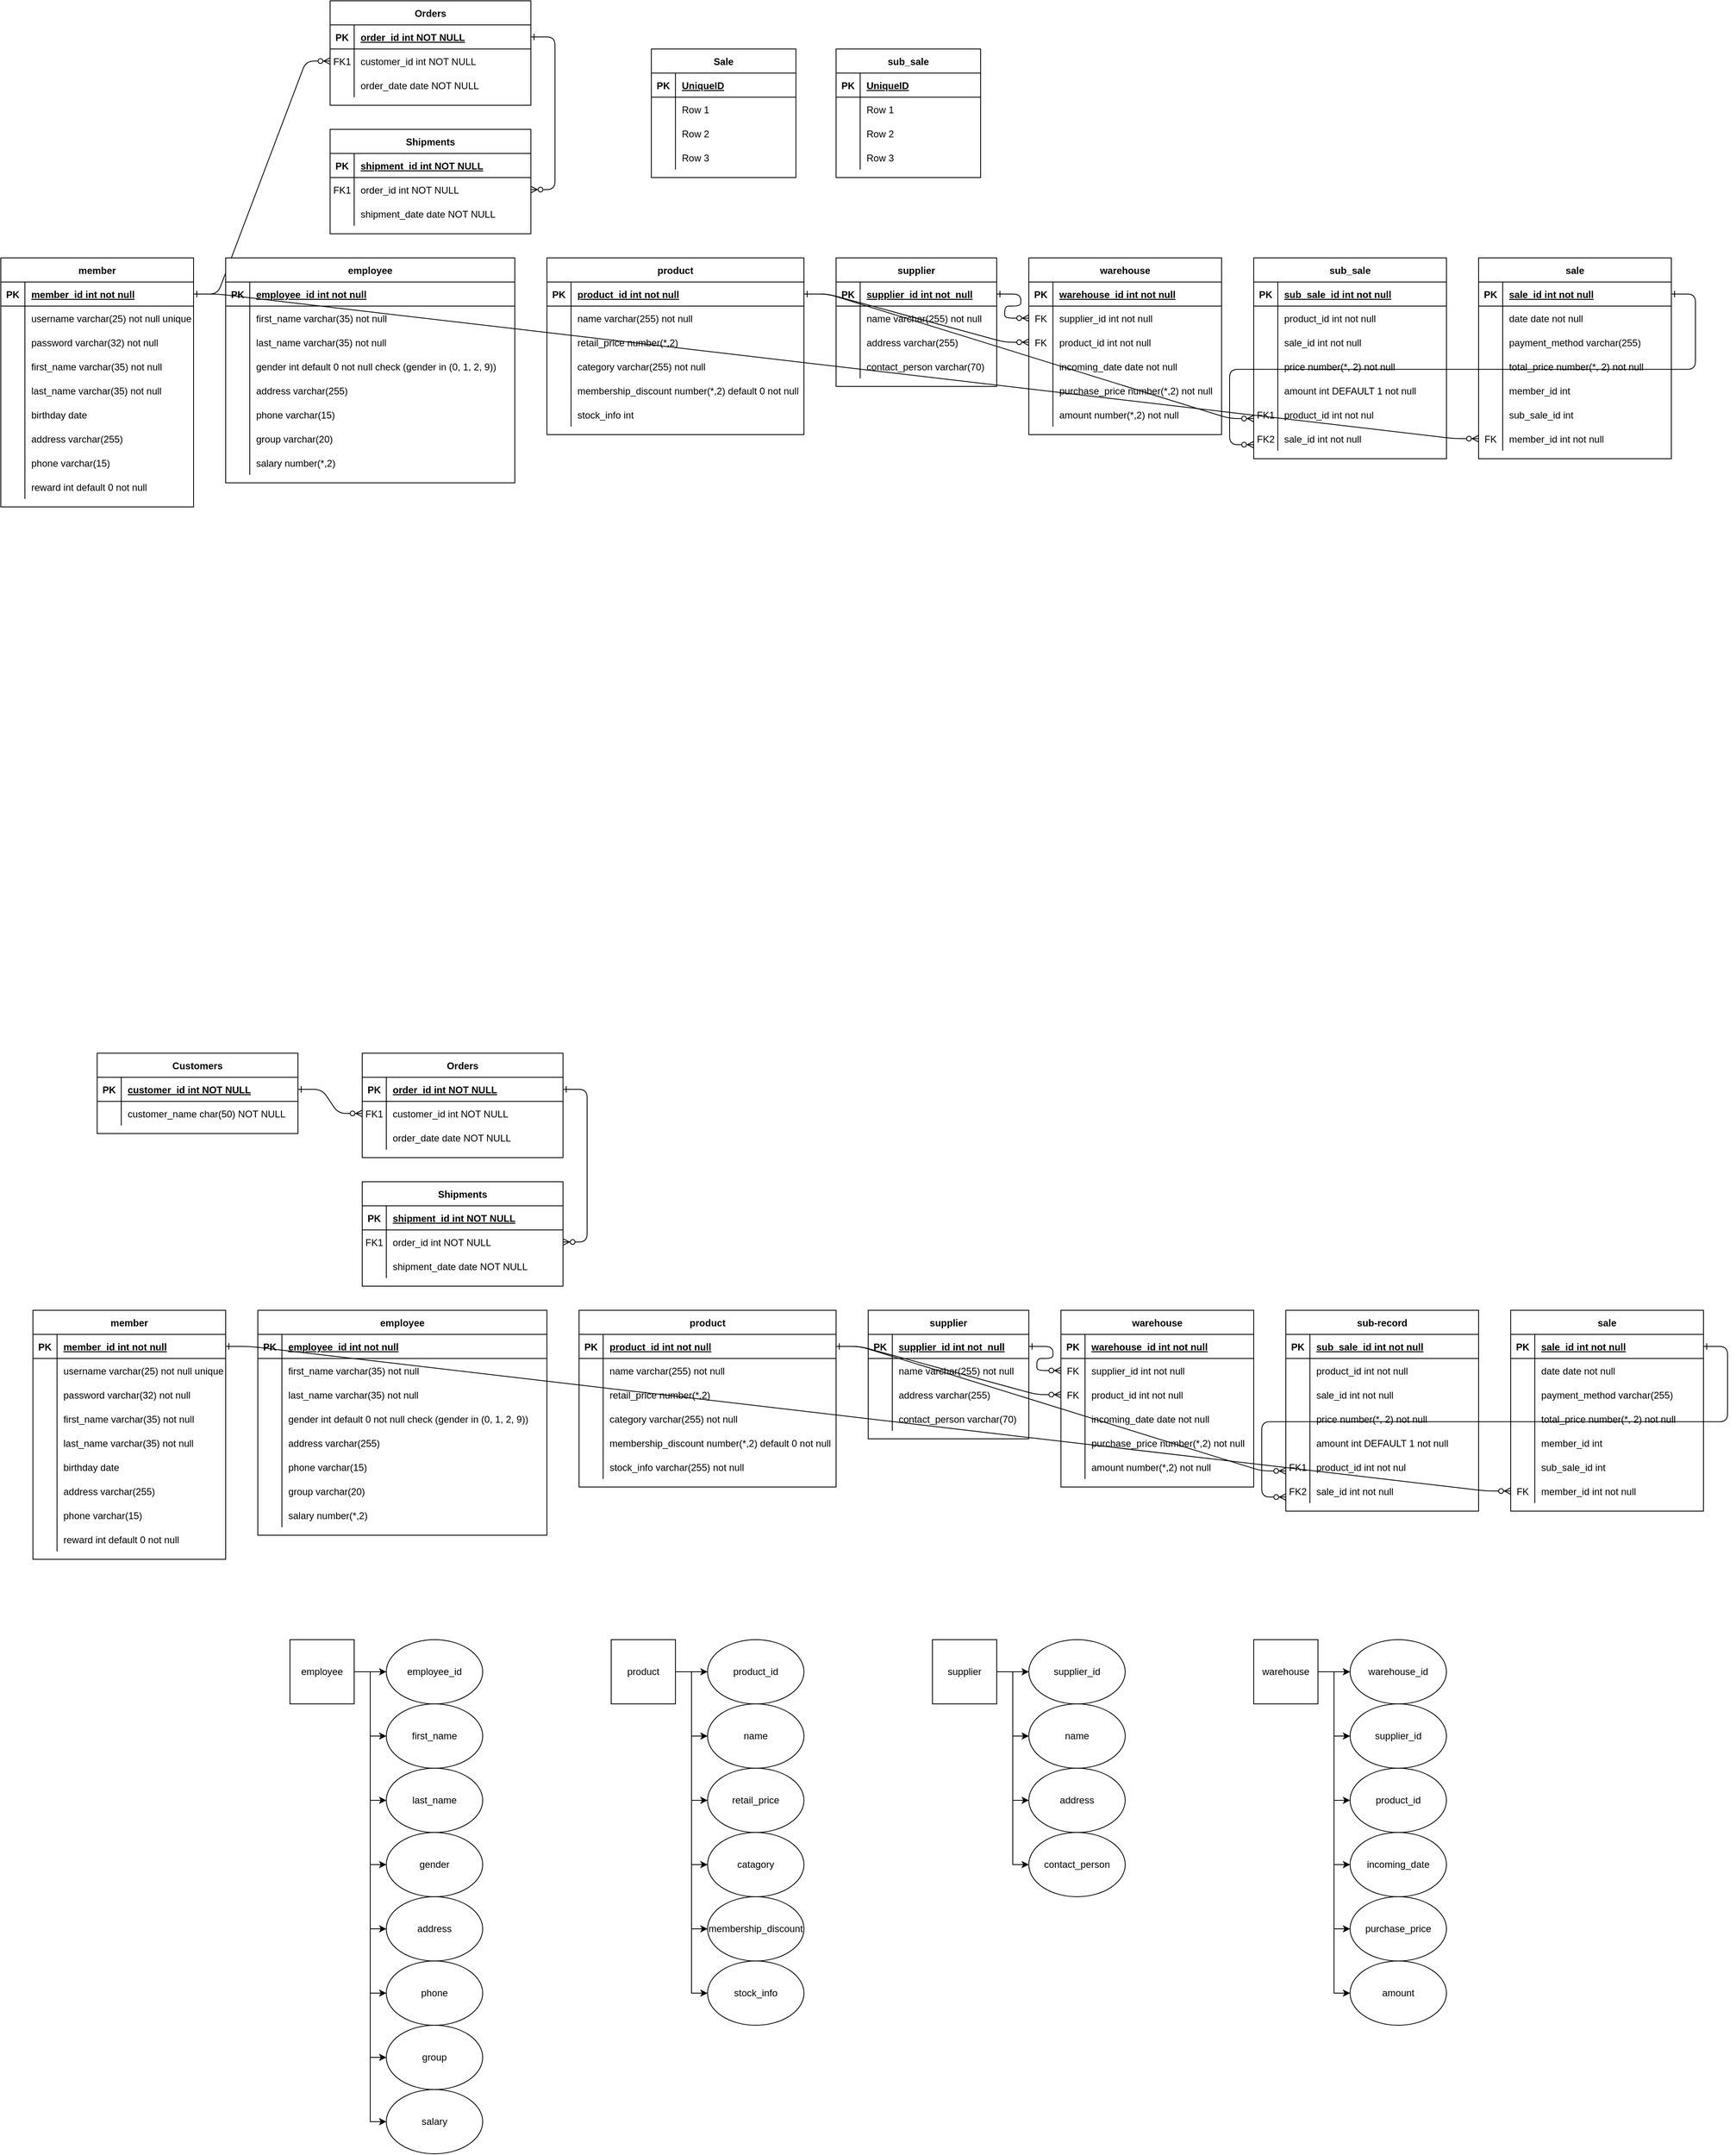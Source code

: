 <mxfile version="13.10.4" type="github">
  <diagram id="R2lEEEUBdFMjLlhIrx00" name="Page-1">
    <mxGraphModel dx="1023" dy="764" grid="1" gridSize="10" guides="1" tooltips="1" connect="1" arrows="1" fold="1" page="1" pageScale="1" pageWidth="850" pageHeight="1100" math="0" shadow="0" extFonts="Permanent Marker^https://fonts.googleapis.com/css?family=Permanent+Marker">
      <root>
        <mxCell id="0" />
        <mxCell id="1" parent="0" />
        <mxCell id="C-vyLk0tnHw3VtMMgP7b-1" value="" style="edgeStyle=entityRelationEdgeStyle;endArrow=ERzeroToMany;startArrow=ERone;endFill=1;startFill=0;exitX=1;exitY=0.5;exitDx=0;exitDy=0;" parent="1" source="Kj_aIInmpCFSkwv4ty4P-81" target="C-vyLk0tnHw3VtMMgP7b-6" edge="1">
          <mxGeometry width="100" height="100" relative="1" as="geometry">
            <mxPoint x="340" y="720" as="sourcePoint" />
            <mxPoint x="440" y="620" as="targetPoint" />
          </mxGeometry>
        </mxCell>
        <mxCell id="C-vyLk0tnHw3VtMMgP7b-12" value="" style="edgeStyle=entityRelationEdgeStyle;endArrow=ERzeroToMany;startArrow=ERone;endFill=1;startFill=0;" parent="1" source="C-vyLk0tnHw3VtMMgP7b-3" target="C-vyLk0tnHw3VtMMgP7b-17" edge="1">
          <mxGeometry width="100" height="100" relative="1" as="geometry">
            <mxPoint x="400" y="180" as="sourcePoint" />
            <mxPoint x="460" y="205" as="targetPoint" />
          </mxGeometry>
        </mxCell>
        <mxCell id="C-vyLk0tnHw3VtMMgP7b-2" value="Orders" style="shape=table;startSize=30;container=1;collapsible=1;childLayout=tableLayout;fixedRows=1;rowLines=0;fontStyle=1;align=center;resizeLast=1;" parent="1" vertex="1">
          <mxGeometry x="450" y="120" width="250" height="130" as="geometry" />
        </mxCell>
        <mxCell id="C-vyLk0tnHw3VtMMgP7b-3" value="" style="shape=partialRectangle;collapsible=0;dropTarget=0;pointerEvents=0;fillColor=none;points=[[0,0.5],[1,0.5]];portConstraint=eastwest;top=0;left=0;right=0;bottom=1;" parent="C-vyLk0tnHw3VtMMgP7b-2" vertex="1">
          <mxGeometry y="30" width="250" height="30" as="geometry" />
        </mxCell>
        <mxCell id="C-vyLk0tnHw3VtMMgP7b-4" value="PK" style="shape=partialRectangle;overflow=hidden;connectable=0;fillColor=none;top=0;left=0;bottom=0;right=0;fontStyle=1;" parent="C-vyLk0tnHw3VtMMgP7b-3" vertex="1">
          <mxGeometry width="30" height="30" as="geometry" />
        </mxCell>
        <mxCell id="C-vyLk0tnHw3VtMMgP7b-5" value="order_id int NOT NULL " style="shape=partialRectangle;overflow=hidden;connectable=0;fillColor=none;top=0;left=0;bottom=0;right=0;align=left;spacingLeft=6;fontStyle=5;" parent="C-vyLk0tnHw3VtMMgP7b-3" vertex="1">
          <mxGeometry x="30" width="220" height="30" as="geometry" />
        </mxCell>
        <mxCell id="C-vyLk0tnHw3VtMMgP7b-6" value="" style="shape=partialRectangle;collapsible=0;dropTarget=0;pointerEvents=0;fillColor=none;points=[[0,0.5],[1,0.5]];portConstraint=eastwest;top=0;left=0;right=0;bottom=0;" parent="C-vyLk0tnHw3VtMMgP7b-2" vertex="1">
          <mxGeometry y="60" width="250" height="30" as="geometry" />
        </mxCell>
        <mxCell id="C-vyLk0tnHw3VtMMgP7b-7" value="FK1" style="shape=partialRectangle;overflow=hidden;connectable=0;fillColor=none;top=0;left=0;bottom=0;right=0;" parent="C-vyLk0tnHw3VtMMgP7b-6" vertex="1">
          <mxGeometry width="30" height="30" as="geometry" />
        </mxCell>
        <mxCell id="C-vyLk0tnHw3VtMMgP7b-8" value="customer_id int NOT NULL" style="shape=partialRectangle;overflow=hidden;connectable=0;fillColor=none;top=0;left=0;bottom=0;right=0;align=left;spacingLeft=6;" parent="C-vyLk0tnHw3VtMMgP7b-6" vertex="1">
          <mxGeometry x="30" width="220" height="30" as="geometry" />
        </mxCell>
        <mxCell id="C-vyLk0tnHw3VtMMgP7b-9" value="" style="shape=partialRectangle;collapsible=0;dropTarget=0;pointerEvents=0;fillColor=none;points=[[0,0.5],[1,0.5]];portConstraint=eastwest;top=0;left=0;right=0;bottom=0;" parent="C-vyLk0tnHw3VtMMgP7b-2" vertex="1">
          <mxGeometry y="90" width="250" height="30" as="geometry" />
        </mxCell>
        <mxCell id="C-vyLk0tnHw3VtMMgP7b-10" value="" style="shape=partialRectangle;overflow=hidden;connectable=0;fillColor=none;top=0;left=0;bottom=0;right=0;" parent="C-vyLk0tnHw3VtMMgP7b-9" vertex="1">
          <mxGeometry width="30" height="30" as="geometry" />
        </mxCell>
        <mxCell id="C-vyLk0tnHw3VtMMgP7b-11" value="order_date date NOT NULL" style="shape=partialRectangle;overflow=hidden;connectable=0;fillColor=none;top=0;left=0;bottom=0;right=0;align=left;spacingLeft=6;" parent="C-vyLk0tnHw3VtMMgP7b-9" vertex="1">
          <mxGeometry x="30" width="220" height="30" as="geometry" />
        </mxCell>
        <mxCell id="C-vyLk0tnHw3VtMMgP7b-13" value="Shipments" style="shape=table;startSize=30;container=1;collapsible=1;childLayout=tableLayout;fixedRows=1;rowLines=0;fontStyle=1;align=center;resizeLast=1;" parent="1" vertex="1">
          <mxGeometry x="450" y="280" width="250" height="130" as="geometry">
            <mxRectangle x="450" y="280" width="90" height="30" as="alternateBounds" />
          </mxGeometry>
        </mxCell>
        <mxCell id="C-vyLk0tnHw3VtMMgP7b-14" value="" style="shape=partialRectangle;collapsible=0;dropTarget=0;pointerEvents=0;fillColor=none;points=[[0,0.5],[1,0.5]];portConstraint=eastwest;top=0;left=0;right=0;bottom=1;" parent="C-vyLk0tnHw3VtMMgP7b-13" vertex="1">
          <mxGeometry y="30" width="250" height="30" as="geometry" />
        </mxCell>
        <mxCell id="C-vyLk0tnHw3VtMMgP7b-15" value="PK" style="shape=partialRectangle;overflow=hidden;connectable=0;fillColor=none;top=0;left=0;bottom=0;right=0;fontStyle=1;" parent="C-vyLk0tnHw3VtMMgP7b-14" vertex="1">
          <mxGeometry width="30" height="30" as="geometry" />
        </mxCell>
        <mxCell id="C-vyLk0tnHw3VtMMgP7b-16" value="shipment_id int NOT NULL " style="shape=partialRectangle;overflow=hidden;connectable=0;fillColor=none;top=0;left=0;bottom=0;right=0;align=left;spacingLeft=6;fontStyle=5;" parent="C-vyLk0tnHw3VtMMgP7b-14" vertex="1">
          <mxGeometry x="30" width="220" height="30" as="geometry" />
        </mxCell>
        <mxCell id="C-vyLk0tnHw3VtMMgP7b-17" value="" style="shape=partialRectangle;collapsible=0;dropTarget=0;pointerEvents=0;fillColor=none;points=[[0,0.5],[1,0.5]];portConstraint=eastwest;top=0;left=0;right=0;bottom=0;" parent="C-vyLk0tnHw3VtMMgP7b-13" vertex="1">
          <mxGeometry y="60" width="250" height="30" as="geometry" />
        </mxCell>
        <mxCell id="C-vyLk0tnHw3VtMMgP7b-18" value="FK1" style="shape=partialRectangle;overflow=hidden;connectable=0;fillColor=none;top=0;left=0;bottom=0;right=0;" parent="C-vyLk0tnHw3VtMMgP7b-17" vertex="1">
          <mxGeometry width="30" height="30" as="geometry" />
        </mxCell>
        <mxCell id="C-vyLk0tnHw3VtMMgP7b-19" value="order_id int NOT NULL" style="shape=partialRectangle;overflow=hidden;connectable=0;fillColor=none;top=0;left=0;bottom=0;right=0;align=left;spacingLeft=6;" parent="C-vyLk0tnHw3VtMMgP7b-17" vertex="1">
          <mxGeometry x="30" width="220" height="30" as="geometry" />
        </mxCell>
        <mxCell id="C-vyLk0tnHw3VtMMgP7b-20" value="" style="shape=partialRectangle;collapsible=0;dropTarget=0;pointerEvents=0;fillColor=none;points=[[0,0.5],[1,0.5]];portConstraint=eastwest;top=0;left=0;right=0;bottom=0;" parent="C-vyLk0tnHw3VtMMgP7b-13" vertex="1">
          <mxGeometry y="90" width="250" height="30" as="geometry" />
        </mxCell>
        <mxCell id="C-vyLk0tnHw3VtMMgP7b-21" value="" style="shape=partialRectangle;overflow=hidden;connectable=0;fillColor=none;top=0;left=0;bottom=0;right=0;" parent="C-vyLk0tnHw3VtMMgP7b-20" vertex="1">
          <mxGeometry width="30" height="30" as="geometry" />
        </mxCell>
        <mxCell id="C-vyLk0tnHw3VtMMgP7b-22" value="shipment_date date NOT NULL" style="shape=partialRectangle;overflow=hidden;connectable=0;fillColor=none;top=0;left=0;bottom=0;right=0;align=left;spacingLeft=6;" parent="C-vyLk0tnHw3VtMMgP7b-20" vertex="1">
          <mxGeometry x="30" width="220" height="30" as="geometry" />
        </mxCell>
        <mxCell id="Kj_aIInmpCFSkwv4ty4P-13" style="edgeStyle=orthogonalEdgeStyle;rounded=0;orthogonalLoop=1;jettySize=auto;html=1;exitX=1;exitY=0.5;exitDx=0;exitDy=0;" parent="1" source="Kj_aIInmpCFSkwv4ty4P-2" target="Kj_aIInmpCFSkwv4ty4P-3" edge="1">
          <mxGeometry relative="1" as="geometry" />
        </mxCell>
        <mxCell id="Kj_aIInmpCFSkwv4ty4P-14" style="edgeStyle=orthogonalEdgeStyle;rounded=0;orthogonalLoop=1;jettySize=auto;html=1;exitX=1;exitY=0.5;exitDx=0;exitDy=0;" parent="1" source="Kj_aIInmpCFSkwv4ty4P-2" target="Kj_aIInmpCFSkwv4ty4P-6" edge="1">
          <mxGeometry relative="1" as="geometry" />
        </mxCell>
        <mxCell id="Kj_aIInmpCFSkwv4ty4P-15" style="edgeStyle=orthogonalEdgeStyle;rounded=0;orthogonalLoop=1;jettySize=auto;html=1;exitX=1;exitY=0.5;exitDx=0;exitDy=0;entryX=0;entryY=0.5;entryDx=0;entryDy=0;" parent="1" source="Kj_aIInmpCFSkwv4ty4P-2" target="Kj_aIInmpCFSkwv4ty4P-7" edge="1">
          <mxGeometry relative="1" as="geometry" />
        </mxCell>
        <mxCell id="Kj_aIInmpCFSkwv4ty4P-16" style="edgeStyle=orthogonalEdgeStyle;rounded=0;orthogonalLoop=1;jettySize=auto;html=1;exitX=1;exitY=0.5;exitDx=0;exitDy=0;entryX=0;entryY=0.5;entryDx=0;entryDy=0;" parent="1" source="Kj_aIInmpCFSkwv4ty4P-2" target="Kj_aIInmpCFSkwv4ty4P-8" edge="1">
          <mxGeometry relative="1" as="geometry" />
        </mxCell>
        <mxCell id="Kj_aIInmpCFSkwv4ty4P-17" style="edgeStyle=orthogonalEdgeStyle;rounded=0;orthogonalLoop=1;jettySize=auto;html=1;exitX=1;exitY=0.5;exitDx=0;exitDy=0;entryX=0;entryY=0.5;entryDx=0;entryDy=0;" parent="1" source="Kj_aIInmpCFSkwv4ty4P-2" target="Kj_aIInmpCFSkwv4ty4P-9" edge="1">
          <mxGeometry relative="1" as="geometry" />
        </mxCell>
        <mxCell id="Kj_aIInmpCFSkwv4ty4P-18" style="edgeStyle=orthogonalEdgeStyle;rounded=0;orthogonalLoop=1;jettySize=auto;html=1;exitX=1;exitY=0.5;exitDx=0;exitDy=0;entryX=0;entryY=0.5;entryDx=0;entryDy=0;" parent="1" source="Kj_aIInmpCFSkwv4ty4P-2" target="Kj_aIInmpCFSkwv4ty4P-10" edge="1">
          <mxGeometry relative="1" as="geometry" />
        </mxCell>
        <mxCell id="Kj_aIInmpCFSkwv4ty4P-19" style="edgeStyle=orthogonalEdgeStyle;rounded=0;orthogonalLoop=1;jettySize=auto;html=1;exitX=1;exitY=0.5;exitDx=0;exitDy=0;entryX=0;entryY=0.5;entryDx=0;entryDy=0;" parent="1" source="Kj_aIInmpCFSkwv4ty4P-2" target="Kj_aIInmpCFSkwv4ty4P-11" edge="1">
          <mxGeometry relative="1" as="geometry" />
        </mxCell>
        <mxCell id="Kj_aIInmpCFSkwv4ty4P-20" style="edgeStyle=orthogonalEdgeStyle;rounded=0;orthogonalLoop=1;jettySize=auto;html=1;exitX=1;exitY=0.5;exitDx=0;exitDy=0;entryX=0;entryY=0.5;entryDx=0;entryDy=0;" parent="1" source="Kj_aIInmpCFSkwv4ty4P-2" target="Kj_aIInmpCFSkwv4ty4P-12" edge="1">
          <mxGeometry relative="1" as="geometry" />
        </mxCell>
        <mxCell id="Kj_aIInmpCFSkwv4ty4P-2" value="employee" style="whiteSpace=wrap;html=1;aspect=fixed;" parent="1" vertex="1">
          <mxGeometry x="400" y="2160" width="80" height="80" as="geometry" />
        </mxCell>
        <mxCell id="Kj_aIInmpCFSkwv4ty4P-3" value="employee_id" style="ellipse;whiteSpace=wrap;html=1;" parent="1" vertex="1">
          <mxGeometry x="520" y="2160" width="120" height="80" as="geometry" />
        </mxCell>
        <mxCell id="Kj_aIInmpCFSkwv4ty4P-6" value="first_name" style="ellipse;whiteSpace=wrap;html=1;" parent="1" vertex="1">
          <mxGeometry x="520" y="2240" width="120" height="80" as="geometry" />
        </mxCell>
        <mxCell id="Kj_aIInmpCFSkwv4ty4P-7" value="last_name" style="ellipse;whiteSpace=wrap;html=1;" parent="1" vertex="1">
          <mxGeometry x="520" y="2320" width="120" height="80" as="geometry" />
        </mxCell>
        <mxCell id="Kj_aIInmpCFSkwv4ty4P-8" value="gender" style="ellipse;whiteSpace=wrap;html=1;" parent="1" vertex="1">
          <mxGeometry x="520" y="2400" width="120" height="80" as="geometry" />
        </mxCell>
        <mxCell id="Kj_aIInmpCFSkwv4ty4P-9" value="address" style="ellipse;whiteSpace=wrap;html=1;" parent="1" vertex="1">
          <mxGeometry x="520" y="2480" width="120" height="80" as="geometry" />
        </mxCell>
        <mxCell id="Kj_aIInmpCFSkwv4ty4P-10" value="phone" style="ellipse;whiteSpace=wrap;html=1;" parent="1" vertex="1">
          <mxGeometry x="520" y="2560" width="120" height="80" as="geometry" />
        </mxCell>
        <mxCell id="Kj_aIInmpCFSkwv4ty4P-11" value="group" style="ellipse;whiteSpace=wrap;html=1;" parent="1" vertex="1">
          <mxGeometry x="520" y="2640" width="120" height="80" as="geometry" />
        </mxCell>
        <mxCell id="Kj_aIInmpCFSkwv4ty4P-12" value="salary" style="ellipse;whiteSpace=wrap;html=1;" parent="1" vertex="1">
          <mxGeometry x="520" y="2720" width="120" height="80" as="geometry" />
        </mxCell>
        <mxCell id="Kj_aIInmpCFSkwv4ty4P-28" style="edgeStyle=orthogonalEdgeStyle;rounded=0;orthogonalLoop=1;jettySize=auto;html=1;exitX=1;exitY=0.5;exitDx=0;exitDy=0;" parent="1" source="Kj_aIInmpCFSkwv4ty4P-21" target="Kj_aIInmpCFSkwv4ty4P-22" edge="1">
          <mxGeometry relative="1" as="geometry" />
        </mxCell>
        <mxCell id="Kj_aIInmpCFSkwv4ty4P-29" style="edgeStyle=orthogonalEdgeStyle;rounded=0;orthogonalLoop=1;jettySize=auto;html=1;exitX=1;exitY=0.5;exitDx=0;exitDy=0;" parent="1" source="Kj_aIInmpCFSkwv4ty4P-21" target="Kj_aIInmpCFSkwv4ty4P-23" edge="1">
          <mxGeometry relative="1" as="geometry" />
        </mxCell>
        <mxCell id="Kj_aIInmpCFSkwv4ty4P-30" style="edgeStyle=orthogonalEdgeStyle;rounded=0;orthogonalLoop=1;jettySize=auto;html=1;exitX=1;exitY=0.5;exitDx=0;exitDy=0;entryX=0;entryY=0.5;entryDx=0;entryDy=0;" parent="1" source="Kj_aIInmpCFSkwv4ty4P-21" target="Kj_aIInmpCFSkwv4ty4P-24" edge="1">
          <mxGeometry relative="1" as="geometry" />
        </mxCell>
        <mxCell id="Kj_aIInmpCFSkwv4ty4P-31" style="edgeStyle=orthogonalEdgeStyle;rounded=0;orthogonalLoop=1;jettySize=auto;html=1;exitX=1;exitY=0.5;exitDx=0;exitDy=0;entryX=0;entryY=0.5;entryDx=0;entryDy=0;" parent="1" source="Kj_aIInmpCFSkwv4ty4P-21" target="Kj_aIInmpCFSkwv4ty4P-25" edge="1">
          <mxGeometry relative="1" as="geometry" />
        </mxCell>
        <mxCell id="Kj_aIInmpCFSkwv4ty4P-32" style="edgeStyle=orthogonalEdgeStyle;rounded=0;orthogonalLoop=1;jettySize=auto;html=1;exitX=1;exitY=0.5;exitDx=0;exitDy=0;entryX=0;entryY=0.5;entryDx=0;entryDy=0;" parent="1" source="Kj_aIInmpCFSkwv4ty4P-21" target="Kj_aIInmpCFSkwv4ty4P-26" edge="1">
          <mxGeometry relative="1" as="geometry" />
        </mxCell>
        <mxCell id="Kj_aIInmpCFSkwv4ty4P-33" style="edgeStyle=orthogonalEdgeStyle;rounded=0;orthogonalLoop=1;jettySize=auto;html=1;exitX=1;exitY=0.5;exitDx=0;exitDy=0;entryX=0;entryY=0.5;entryDx=0;entryDy=0;" parent="1" source="Kj_aIInmpCFSkwv4ty4P-21" target="Kj_aIInmpCFSkwv4ty4P-27" edge="1">
          <mxGeometry relative="1" as="geometry" />
        </mxCell>
        <mxCell id="Kj_aIInmpCFSkwv4ty4P-21" value="product" style="whiteSpace=wrap;html=1;aspect=fixed;" parent="1" vertex="1">
          <mxGeometry x="800" y="2160" width="80" height="80" as="geometry" />
        </mxCell>
        <mxCell id="Kj_aIInmpCFSkwv4ty4P-22" value="product_id" style="ellipse;whiteSpace=wrap;html=1;" parent="1" vertex="1">
          <mxGeometry x="920" y="2160" width="120" height="80" as="geometry" />
        </mxCell>
        <mxCell id="Kj_aIInmpCFSkwv4ty4P-23" value="name" style="ellipse;whiteSpace=wrap;html=1;" parent="1" vertex="1">
          <mxGeometry x="920" y="2240" width="120" height="80" as="geometry" />
        </mxCell>
        <mxCell id="Kj_aIInmpCFSkwv4ty4P-24" value="retail_price" style="ellipse;whiteSpace=wrap;html=1;" parent="1" vertex="1">
          <mxGeometry x="920" y="2320" width="120" height="80" as="geometry" />
        </mxCell>
        <mxCell id="Kj_aIInmpCFSkwv4ty4P-25" value="catagory" style="ellipse;whiteSpace=wrap;html=1;" parent="1" vertex="1">
          <mxGeometry x="920" y="2400" width="120" height="80" as="geometry" />
        </mxCell>
        <mxCell id="Kj_aIInmpCFSkwv4ty4P-26" value="membership_discount" style="ellipse;whiteSpace=wrap;html=1;" parent="1" vertex="1">
          <mxGeometry x="920" y="2480" width="120" height="80" as="geometry" />
        </mxCell>
        <mxCell id="Kj_aIInmpCFSkwv4ty4P-27" value="stock_info" style="ellipse;whiteSpace=wrap;html=1;" parent="1" vertex="1">
          <mxGeometry x="920" y="2560" width="120" height="80" as="geometry" />
        </mxCell>
        <mxCell id="Kj_aIInmpCFSkwv4ty4P-39" style="edgeStyle=orthogonalEdgeStyle;rounded=0;orthogonalLoop=1;jettySize=auto;html=1;exitX=1;exitY=0.5;exitDx=0;exitDy=0;" parent="1" source="Kj_aIInmpCFSkwv4ty4P-34" target="Kj_aIInmpCFSkwv4ty4P-35" edge="1">
          <mxGeometry relative="1" as="geometry" />
        </mxCell>
        <mxCell id="Kj_aIInmpCFSkwv4ty4P-40" style="edgeStyle=orthogonalEdgeStyle;rounded=0;orthogonalLoop=1;jettySize=auto;html=1;exitX=1;exitY=0.5;exitDx=0;exitDy=0;" parent="1" source="Kj_aIInmpCFSkwv4ty4P-34" target="Kj_aIInmpCFSkwv4ty4P-36" edge="1">
          <mxGeometry relative="1" as="geometry" />
        </mxCell>
        <mxCell id="Kj_aIInmpCFSkwv4ty4P-41" style="edgeStyle=orthogonalEdgeStyle;rounded=0;orthogonalLoop=1;jettySize=auto;html=1;exitX=1;exitY=0.5;exitDx=0;exitDy=0;entryX=0;entryY=0.5;entryDx=0;entryDy=0;" parent="1" source="Kj_aIInmpCFSkwv4ty4P-34" target="Kj_aIInmpCFSkwv4ty4P-37" edge="1">
          <mxGeometry relative="1" as="geometry" />
        </mxCell>
        <mxCell id="Kj_aIInmpCFSkwv4ty4P-42" style="edgeStyle=orthogonalEdgeStyle;rounded=0;orthogonalLoop=1;jettySize=auto;html=1;exitX=1;exitY=0.5;exitDx=0;exitDy=0;entryX=0;entryY=0.5;entryDx=0;entryDy=0;" parent="1" source="Kj_aIInmpCFSkwv4ty4P-34" target="Kj_aIInmpCFSkwv4ty4P-38" edge="1">
          <mxGeometry relative="1" as="geometry" />
        </mxCell>
        <mxCell id="Kj_aIInmpCFSkwv4ty4P-34" value="supplier" style="whiteSpace=wrap;html=1;aspect=fixed;" parent="1" vertex="1">
          <mxGeometry x="1200" y="2160" width="80" height="80" as="geometry" />
        </mxCell>
        <mxCell id="Kj_aIInmpCFSkwv4ty4P-35" value="supplier_id" style="ellipse;whiteSpace=wrap;html=1;" parent="1" vertex="1">
          <mxGeometry x="1320" y="2160" width="120" height="80" as="geometry" />
        </mxCell>
        <mxCell id="Kj_aIInmpCFSkwv4ty4P-36" value="name" style="ellipse;whiteSpace=wrap;html=1;" parent="1" vertex="1">
          <mxGeometry x="1320" y="2240" width="120" height="80" as="geometry" />
        </mxCell>
        <mxCell id="Kj_aIInmpCFSkwv4ty4P-37" value="address" style="ellipse;whiteSpace=wrap;html=1;" parent="1" vertex="1">
          <mxGeometry x="1320" y="2320" width="120" height="80" as="geometry" />
        </mxCell>
        <mxCell id="Kj_aIInmpCFSkwv4ty4P-38" value="contact_person" style="ellipse;whiteSpace=wrap;html=1;" parent="1" vertex="1">
          <mxGeometry x="1320" y="2400" width="120" height="80" as="geometry" />
        </mxCell>
        <mxCell id="Kj_aIInmpCFSkwv4ty4P-50" style="edgeStyle=orthogonalEdgeStyle;rounded=0;orthogonalLoop=1;jettySize=auto;html=1;exitX=1;exitY=0.5;exitDx=0;exitDy=0;" parent="1" source="Kj_aIInmpCFSkwv4ty4P-43" target="Kj_aIInmpCFSkwv4ty4P-44" edge="1">
          <mxGeometry relative="1" as="geometry" />
        </mxCell>
        <mxCell id="Kj_aIInmpCFSkwv4ty4P-51" style="edgeStyle=orthogonalEdgeStyle;rounded=0;orthogonalLoop=1;jettySize=auto;html=1;exitX=1;exitY=0.5;exitDx=0;exitDy=0;" parent="1" source="Kj_aIInmpCFSkwv4ty4P-43" target="Kj_aIInmpCFSkwv4ty4P-45" edge="1">
          <mxGeometry relative="1" as="geometry" />
        </mxCell>
        <mxCell id="Kj_aIInmpCFSkwv4ty4P-52" style="edgeStyle=orthogonalEdgeStyle;rounded=0;orthogonalLoop=1;jettySize=auto;html=1;exitX=1;exitY=0.5;exitDx=0;exitDy=0;entryX=0;entryY=0.5;entryDx=0;entryDy=0;" parent="1" source="Kj_aIInmpCFSkwv4ty4P-43" target="Kj_aIInmpCFSkwv4ty4P-46" edge="1">
          <mxGeometry relative="1" as="geometry" />
        </mxCell>
        <mxCell id="Kj_aIInmpCFSkwv4ty4P-53" style="edgeStyle=orthogonalEdgeStyle;rounded=0;orthogonalLoop=1;jettySize=auto;html=1;exitX=1;exitY=0.5;exitDx=0;exitDy=0;entryX=0;entryY=0.5;entryDx=0;entryDy=0;" parent="1" source="Kj_aIInmpCFSkwv4ty4P-43" target="Kj_aIInmpCFSkwv4ty4P-47" edge="1">
          <mxGeometry relative="1" as="geometry" />
        </mxCell>
        <mxCell id="Kj_aIInmpCFSkwv4ty4P-54" style="edgeStyle=orthogonalEdgeStyle;rounded=0;orthogonalLoop=1;jettySize=auto;html=1;exitX=1;exitY=0.5;exitDx=0;exitDy=0;entryX=0;entryY=0.5;entryDx=0;entryDy=0;" parent="1" source="Kj_aIInmpCFSkwv4ty4P-43" target="Kj_aIInmpCFSkwv4ty4P-48" edge="1">
          <mxGeometry relative="1" as="geometry" />
        </mxCell>
        <mxCell id="Kj_aIInmpCFSkwv4ty4P-55" style="edgeStyle=orthogonalEdgeStyle;rounded=0;orthogonalLoop=1;jettySize=auto;html=1;exitX=1;exitY=0.5;exitDx=0;exitDy=0;entryX=0;entryY=0.5;entryDx=0;entryDy=0;" parent="1" source="Kj_aIInmpCFSkwv4ty4P-43" target="Kj_aIInmpCFSkwv4ty4P-49" edge="1">
          <mxGeometry relative="1" as="geometry" />
        </mxCell>
        <mxCell id="Kj_aIInmpCFSkwv4ty4P-43" value="warehouse" style="whiteSpace=wrap;html=1;aspect=fixed;" parent="1" vertex="1">
          <mxGeometry x="1600" y="2160" width="80" height="80" as="geometry" />
        </mxCell>
        <mxCell id="Kj_aIInmpCFSkwv4ty4P-44" value="warehouse_id" style="ellipse;whiteSpace=wrap;html=1;" parent="1" vertex="1">
          <mxGeometry x="1720" y="2160" width="120" height="80" as="geometry" />
        </mxCell>
        <mxCell id="Kj_aIInmpCFSkwv4ty4P-45" value="supplier_id" style="ellipse;whiteSpace=wrap;html=1;" parent="1" vertex="1">
          <mxGeometry x="1720" y="2240" width="120" height="80" as="geometry" />
        </mxCell>
        <mxCell id="Kj_aIInmpCFSkwv4ty4P-46" value="product_id" style="ellipse;whiteSpace=wrap;html=1;" parent="1" vertex="1">
          <mxGeometry x="1720" y="2320" width="120" height="80" as="geometry" />
        </mxCell>
        <mxCell id="Kj_aIInmpCFSkwv4ty4P-47" value="incoming_date" style="ellipse;whiteSpace=wrap;html=1;" parent="1" vertex="1">
          <mxGeometry x="1720" y="2400" width="120" height="80" as="geometry" />
        </mxCell>
        <mxCell id="Kj_aIInmpCFSkwv4ty4P-48" value="purchase_price" style="ellipse;whiteSpace=wrap;html=1;" parent="1" vertex="1">
          <mxGeometry x="1720" y="2480" width="120" height="80" as="geometry" />
        </mxCell>
        <mxCell id="Kj_aIInmpCFSkwv4ty4P-49" value="amount" style="ellipse;whiteSpace=wrap;html=1;" parent="1" vertex="1">
          <mxGeometry x="1720" y="2560" width="120" height="80" as="geometry" />
        </mxCell>
        <mxCell id="Kj_aIInmpCFSkwv4ty4P-80" value="member" style="shape=table;startSize=30;container=1;collapsible=1;childLayout=tableLayout;fixedRows=1;rowLines=0;fontStyle=1;align=center;resizeLast=1;" parent="1" vertex="1">
          <mxGeometry x="40" y="440" width="240.0" height="310" as="geometry" />
        </mxCell>
        <mxCell id="Kj_aIInmpCFSkwv4ty4P-81" value="" style="shape=partialRectangle;collapsible=0;dropTarget=0;pointerEvents=0;fillColor=none;top=0;left=0;bottom=1;right=0;points=[[0,0.5],[1,0.5]];portConstraint=eastwest;" parent="Kj_aIInmpCFSkwv4ty4P-80" vertex="1">
          <mxGeometry y="30" width="240.0" height="30" as="geometry" />
        </mxCell>
        <mxCell id="Kj_aIInmpCFSkwv4ty4P-82" value="PK" style="shape=partialRectangle;connectable=0;fillColor=none;top=0;left=0;bottom=0;right=0;fontStyle=1;overflow=hidden;" parent="Kj_aIInmpCFSkwv4ty4P-81" vertex="1">
          <mxGeometry width="30" height="30" as="geometry" />
        </mxCell>
        <mxCell id="Kj_aIInmpCFSkwv4ty4P-83" value="member_id int not null" style="shape=partialRectangle;connectable=0;fillColor=none;top=0;left=0;bottom=0;right=0;align=left;spacingLeft=6;fontStyle=5;overflow=hidden;" parent="Kj_aIInmpCFSkwv4ty4P-81" vertex="1">
          <mxGeometry x="30" width="210.0" height="30" as="geometry" />
        </mxCell>
        <mxCell id="Kj_aIInmpCFSkwv4ty4P-84" value="" style="shape=partialRectangle;collapsible=0;dropTarget=0;pointerEvents=0;fillColor=none;top=0;left=0;bottom=0;right=0;points=[[0,0.5],[1,0.5]];portConstraint=eastwest;" parent="Kj_aIInmpCFSkwv4ty4P-80" vertex="1">
          <mxGeometry y="60" width="240.0" height="30" as="geometry" />
        </mxCell>
        <mxCell id="Kj_aIInmpCFSkwv4ty4P-85" value="" style="shape=partialRectangle;connectable=0;fillColor=none;top=0;left=0;bottom=0;right=0;editable=1;overflow=hidden;" parent="Kj_aIInmpCFSkwv4ty4P-84" vertex="1">
          <mxGeometry width="30" height="30" as="geometry" />
        </mxCell>
        <mxCell id="Kj_aIInmpCFSkwv4ty4P-86" value="username varchar(25) not null unique" style="shape=partialRectangle;connectable=0;fillColor=none;top=0;left=0;bottom=0;right=0;align=left;spacingLeft=6;overflow=hidden;" parent="Kj_aIInmpCFSkwv4ty4P-84" vertex="1">
          <mxGeometry x="30" width="210.0" height="30" as="geometry" />
        </mxCell>
        <mxCell id="Kj_aIInmpCFSkwv4ty4P-87" value="" style="shape=partialRectangle;collapsible=0;dropTarget=0;pointerEvents=0;fillColor=none;top=0;left=0;bottom=0;right=0;points=[[0,0.5],[1,0.5]];portConstraint=eastwest;" parent="Kj_aIInmpCFSkwv4ty4P-80" vertex="1">
          <mxGeometry y="90" width="240.0" height="30" as="geometry" />
        </mxCell>
        <mxCell id="Kj_aIInmpCFSkwv4ty4P-88" value="" style="shape=partialRectangle;connectable=0;fillColor=none;top=0;left=0;bottom=0;right=0;editable=1;overflow=hidden;" parent="Kj_aIInmpCFSkwv4ty4P-87" vertex="1">
          <mxGeometry width="30" height="30" as="geometry" />
        </mxCell>
        <mxCell id="Kj_aIInmpCFSkwv4ty4P-89" value="password varchar(32) not null" style="shape=partialRectangle;connectable=0;fillColor=none;top=0;left=0;bottom=0;right=0;align=left;spacingLeft=6;overflow=hidden;" parent="Kj_aIInmpCFSkwv4ty4P-87" vertex="1">
          <mxGeometry x="30" width="210.0" height="30" as="geometry" />
        </mxCell>
        <mxCell id="Kj_aIInmpCFSkwv4ty4P-90" value="" style="shape=partialRectangle;collapsible=0;dropTarget=0;pointerEvents=0;fillColor=none;top=0;left=0;bottom=0;right=0;points=[[0,0.5],[1,0.5]];portConstraint=eastwest;" parent="Kj_aIInmpCFSkwv4ty4P-80" vertex="1">
          <mxGeometry y="120" width="240.0" height="30" as="geometry" />
        </mxCell>
        <mxCell id="Kj_aIInmpCFSkwv4ty4P-91" value="" style="shape=partialRectangle;connectable=0;fillColor=none;top=0;left=0;bottom=0;right=0;editable=1;overflow=hidden;" parent="Kj_aIInmpCFSkwv4ty4P-90" vertex="1">
          <mxGeometry width="30" height="30" as="geometry" />
        </mxCell>
        <mxCell id="Kj_aIInmpCFSkwv4ty4P-92" value="first_name varchar(35) not null" style="shape=partialRectangle;connectable=0;fillColor=none;top=0;left=0;bottom=0;right=0;align=left;spacingLeft=6;overflow=hidden;" parent="Kj_aIInmpCFSkwv4ty4P-90" vertex="1">
          <mxGeometry x="30" width="210.0" height="30" as="geometry" />
        </mxCell>
        <mxCell id="Kj_aIInmpCFSkwv4ty4P-93" value="" style="shape=partialRectangle;collapsible=0;dropTarget=0;pointerEvents=0;fillColor=none;top=0;left=0;bottom=0;right=0;points=[[0,0.5],[1,0.5]];portConstraint=eastwest;" parent="Kj_aIInmpCFSkwv4ty4P-80" vertex="1">
          <mxGeometry y="150" width="240.0" height="30" as="geometry" />
        </mxCell>
        <mxCell id="Kj_aIInmpCFSkwv4ty4P-94" value="" style="shape=partialRectangle;connectable=0;fillColor=none;top=0;left=0;bottom=0;right=0;editable=1;overflow=hidden;" parent="Kj_aIInmpCFSkwv4ty4P-93" vertex="1">
          <mxGeometry width="30" height="30" as="geometry" />
        </mxCell>
        <mxCell id="Kj_aIInmpCFSkwv4ty4P-95" value="last_name varchar(35) not null" style="shape=partialRectangle;connectable=0;fillColor=none;top=0;left=0;bottom=0;right=0;align=left;spacingLeft=6;overflow=hidden;" parent="Kj_aIInmpCFSkwv4ty4P-93" vertex="1">
          <mxGeometry x="30" width="210.0" height="30" as="geometry" />
        </mxCell>
        <mxCell id="Kj_aIInmpCFSkwv4ty4P-96" value="" style="shape=partialRectangle;collapsible=0;dropTarget=0;pointerEvents=0;fillColor=none;top=0;left=0;bottom=0;right=0;points=[[0,0.5],[1,0.5]];portConstraint=eastwest;" parent="Kj_aIInmpCFSkwv4ty4P-80" vertex="1">
          <mxGeometry y="180" width="240.0" height="30" as="geometry" />
        </mxCell>
        <mxCell id="Kj_aIInmpCFSkwv4ty4P-97" value="" style="shape=partialRectangle;connectable=0;fillColor=none;top=0;left=0;bottom=0;right=0;editable=1;overflow=hidden;" parent="Kj_aIInmpCFSkwv4ty4P-96" vertex="1">
          <mxGeometry width="30" height="30" as="geometry" />
        </mxCell>
        <mxCell id="Kj_aIInmpCFSkwv4ty4P-98" value="birthday date" style="shape=partialRectangle;connectable=0;fillColor=none;top=0;left=0;bottom=0;right=0;align=left;spacingLeft=6;overflow=hidden;" parent="Kj_aIInmpCFSkwv4ty4P-96" vertex="1">
          <mxGeometry x="30" width="210.0" height="30" as="geometry" />
        </mxCell>
        <mxCell id="Kj_aIInmpCFSkwv4ty4P-99" value="" style="shape=partialRectangle;collapsible=0;dropTarget=0;pointerEvents=0;fillColor=none;top=0;left=0;bottom=0;right=0;points=[[0,0.5],[1,0.5]];portConstraint=eastwest;" parent="Kj_aIInmpCFSkwv4ty4P-80" vertex="1">
          <mxGeometry y="210" width="240.0" height="30" as="geometry" />
        </mxCell>
        <mxCell id="Kj_aIInmpCFSkwv4ty4P-100" value="" style="shape=partialRectangle;connectable=0;fillColor=none;top=0;left=0;bottom=0;right=0;editable=1;overflow=hidden;" parent="Kj_aIInmpCFSkwv4ty4P-99" vertex="1">
          <mxGeometry width="30" height="30" as="geometry" />
        </mxCell>
        <mxCell id="Kj_aIInmpCFSkwv4ty4P-101" value="address varchar(255)" style="shape=partialRectangle;connectable=0;fillColor=none;top=0;left=0;bottom=0;right=0;align=left;spacingLeft=6;overflow=hidden;" parent="Kj_aIInmpCFSkwv4ty4P-99" vertex="1">
          <mxGeometry x="30" width="210.0" height="30" as="geometry" />
        </mxCell>
        <mxCell id="Kj_aIInmpCFSkwv4ty4P-102" value="" style="shape=partialRectangle;collapsible=0;dropTarget=0;pointerEvents=0;fillColor=none;top=0;left=0;bottom=0;right=0;points=[[0,0.5],[1,0.5]];portConstraint=eastwest;" parent="Kj_aIInmpCFSkwv4ty4P-80" vertex="1">
          <mxGeometry y="240" width="240.0" height="30" as="geometry" />
        </mxCell>
        <mxCell id="Kj_aIInmpCFSkwv4ty4P-103" value="" style="shape=partialRectangle;connectable=0;fillColor=none;top=0;left=0;bottom=0;right=0;editable=1;overflow=hidden;" parent="Kj_aIInmpCFSkwv4ty4P-102" vertex="1">
          <mxGeometry width="30" height="30" as="geometry" />
        </mxCell>
        <mxCell id="Kj_aIInmpCFSkwv4ty4P-104" value="phone varchar(15)" style="shape=partialRectangle;connectable=0;fillColor=none;top=0;left=0;bottom=0;right=0;align=left;spacingLeft=6;overflow=hidden;" parent="Kj_aIInmpCFSkwv4ty4P-102" vertex="1">
          <mxGeometry x="30" width="210.0" height="30" as="geometry" />
        </mxCell>
        <mxCell id="Kj_aIInmpCFSkwv4ty4P-105" value="" style="shape=partialRectangle;collapsible=0;dropTarget=0;pointerEvents=0;fillColor=none;top=0;left=0;bottom=0;right=0;points=[[0,0.5],[1,0.5]];portConstraint=eastwest;" parent="Kj_aIInmpCFSkwv4ty4P-80" vertex="1">
          <mxGeometry y="270" width="240.0" height="30" as="geometry" />
        </mxCell>
        <mxCell id="Kj_aIInmpCFSkwv4ty4P-106" value="" style="shape=partialRectangle;connectable=0;fillColor=none;top=0;left=0;bottom=0;right=0;editable=1;overflow=hidden;" parent="Kj_aIInmpCFSkwv4ty4P-105" vertex="1">
          <mxGeometry width="30" height="30" as="geometry" />
        </mxCell>
        <mxCell id="Kj_aIInmpCFSkwv4ty4P-107" value="reward int default 0 not null" style="shape=partialRectangle;connectable=0;fillColor=none;top=0;left=0;bottom=0;right=0;align=left;spacingLeft=6;overflow=hidden;" parent="Kj_aIInmpCFSkwv4ty4P-105" vertex="1">
          <mxGeometry x="30" width="210.0" height="30" as="geometry" />
        </mxCell>
        <mxCell id="e0Ivaduy-6SBTAzbA0VG-1" value="sub_sale" style="shape=table;startSize=30;container=1;collapsible=1;childLayout=tableLayout;fixedRows=1;rowLines=0;fontStyle=1;align=center;resizeLast=1;" parent="1" vertex="1">
          <mxGeometry x="1600" y="440" width="240.0" height="250" as="geometry" />
        </mxCell>
        <mxCell id="e0Ivaduy-6SBTAzbA0VG-2" value="" style="shape=partialRectangle;collapsible=0;dropTarget=0;pointerEvents=0;fillColor=none;top=0;left=0;bottom=1;right=0;points=[[0,0.5],[1,0.5]];portConstraint=eastwest;" parent="e0Ivaduy-6SBTAzbA0VG-1" vertex="1">
          <mxGeometry y="30" width="240.0" height="30" as="geometry" />
        </mxCell>
        <mxCell id="e0Ivaduy-6SBTAzbA0VG-3" value="PK" style="shape=partialRectangle;connectable=0;fillColor=none;top=0;left=0;bottom=0;right=0;fontStyle=1;overflow=hidden;" parent="e0Ivaduy-6SBTAzbA0VG-2" vertex="1">
          <mxGeometry width="30" height="30" as="geometry" />
        </mxCell>
        <mxCell id="e0Ivaduy-6SBTAzbA0VG-4" value="sub_sale_id int not null" style="shape=partialRectangle;connectable=0;fillColor=none;top=0;left=0;bottom=0;right=0;align=left;spacingLeft=6;fontStyle=5;overflow=hidden;" parent="e0Ivaduy-6SBTAzbA0VG-2" vertex="1">
          <mxGeometry x="30" width="210.0" height="30" as="geometry" />
        </mxCell>
        <mxCell id="e0Ivaduy-6SBTAzbA0VG-5" value="" style="shape=partialRectangle;collapsible=0;dropTarget=0;pointerEvents=0;fillColor=none;top=0;left=0;bottom=0;right=0;points=[[0,0.5],[1,0.5]];portConstraint=eastwest;" parent="e0Ivaduy-6SBTAzbA0VG-1" vertex="1">
          <mxGeometry y="60" width="240.0" height="30" as="geometry" />
        </mxCell>
        <mxCell id="e0Ivaduy-6SBTAzbA0VG-6" value="" style="shape=partialRectangle;connectable=0;fillColor=none;top=0;left=0;bottom=0;right=0;editable=1;overflow=hidden;" parent="e0Ivaduy-6SBTAzbA0VG-5" vertex="1">
          <mxGeometry width="30" height="30" as="geometry" />
        </mxCell>
        <mxCell id="e0Ivaduy-6SBTAzbA0VG-7" value="product_id int not null" style="shape=partialRectangle;connectable=0;fillColor=none;top=0;left=0;bottom=0;right=0;align=left;spacingLeft=6;overflow=hidden;" parent="e0Ivaduy-6SBTAzbA0VG-5" vertex="1">
          <mxGeometry x="30" width="210.0" height="30" as="geometry" />
        </mxCell>
        <mxCell id="e0Ivaduy-6SBTAzbA0VG-8" value="" style="shape=partialRectangle;collapsible=0;dropTarget=0;pointerEvents=0;fillColor=none;top=0;left=0;bottom=0;right=0;points=[[0,0.5],[1,0.5]];portConstraint=eastwest;" parent="e0Ivaduy-6SBTAzbA0VG-1" vertex="1">
          <mxGeometry y="90" width="240.0" height="30" as="geometry" />
        </mxCell>
        <mxCell id="e0Ivaduy-6SBTAzbA0VG-9" value="" style="shape=partialRectangle;connectable=0;fillColor=none;top=0;left=0;bottom=0;right=0;editable=1;overflow=hidden;" parent="e0Ivaduy-6SBTAzbA0VG-8" vertex="1">
          <mxGeometry width="30" height="30" as="geometry" />
        </mxCell>
        <mxCell id="e0Ivaduy-6SBTAzbA0VG-10" value="sale_id int not null" style="shape=partialRectangle;connectable=0;fillColor=none;top=0;left=0;bottom=0;right=0;align=left;spacingLeft=6;overflow=hidden;" parent="e0Ivaduy-6SBTAzbA0VG-8" vertex="1">
          <mxGeometry x="30" width="210.0" height="30" as="geometry" />
        </mxCell>
        <mxCell id="e0Ivaduy-6SBTAzbA0VG-11" value="" style="shape=partialRectangle;collapsible=0;dropTarget=0;pointerEvents=0;fillColor=none;top=0;left=0;bottom=0;right=0;points=[[0,0.5],[1,0.5]];portConstraint=eastwest;" parent="e0Ivaduy-6SBTAzbA0VG-1" vertex="1">
          <mxGeometry y="120" width="240.0" height="30" as="geometry" />
        </mxCell>
        <mxCell id="e0Ivaduy-6SBTAzbA0VG-12" value="" style="shape=partialRectangle;connectable=0;fillColor=none;top=0;left=0;bottom=0;right=0;editable=1;overflow=hidden;" parent="e0Ivaduy-6SBTAzbA0VG-11" vertex="1">
          <mxGeometry width="30" height="30" as="geometry" />
        </mxCell>
        <mxCell id="e0Ivaduy-6SBTAzbA0VG-13" value="price number(*, 2) not null" style="shape=partialRectangle;connectable=0;fillColor=none;top=0;left=0;bottom=0;right=0;align=left;spacingLeft=6;overflow=hidden;" parent="e0Ivaduy-6SBTAzbA0VG-11" vertex="1">
          <mxGeometry x="30" width="210.0" height="30" as="geometry" />
        </mxCell>
        <mxCell id="e0Ivaduy-6SBTAzbA0VG-14" value="" style="shape=partialRectangle;collapsible=0;dropTarget=0;pointerEvents=0;fillColor=none;top=0;left=0;bottom=0;right=0;points=[[0,0.5],[1,0.5]];portConstraint=eastwest;" parent="e0Ivaduy-6SBTAzbA0VG-1" vertex="1">
          <mxGeometry y="150" width="240.0" height="30" as="geometry" />
        </mxCell>
        <mxCell id="e0Ivaduy-6SBTAzbA0VG-15" value="" style="shape=partialRectangle;connectable=0;fillColor=none;top=0;left=0;bottom=0;right=0;editable=1;overflow=hidden;" parent="e0Ivaduy-6SBTAzbA0VG-14" vertex="1">
          <mxGeometry width="30" height="30" as="geometry" />
        </mxCell>
        <mxCell id="e0Ivaduy-6SBTAzbA0VG-16" value="amount int DEFAULT 1 not null" style="shape=partialRectangle;connectable=0;fillColor=none;top=0;left=0;bottom=0;right=0;align=left;spacingLeft=6;overflow=hidden;" parent="e0Ivaduy-6SBTAzbA0VG-14" vertex="1">
          <mxGeometry x="30" width="210.0" height="30" as="geometry" />
        </mxCell>
        <mxCell id="e0Ivaduy-6SBTAzbA0VG-118" value="" style="shape=partialRectangle;collapsible=0;dropTarget=0;pointerEvents=0;fillColor=none;top=0;left=0;bottom=0;right=0;points=[[0,0.5],[1,0.5]];portConstraint=eastwest;" parent="e0Ivaduy-6SBTAzbA0VG-1" vertex="1">
          <mxGeometry y="180" width="240.0" height="30" as="geometry" />
        </mxCell>
        <mxCell id="e0Ivaduy-6SBTAzbA0VG-119" value="FK1" style="shape=partialRectangle;connectable=0;fillColor=none;top=0;left=0;bottom=0;right=0;editable=1;overflow=hidden;" parent="e0Ivaduy-6SBTAzbA0VG-118" vertex="1">
          <mxGeometry width="30" height="30" as="geometry" />
        </mxCell>
        <mxCell id="e0Ivaduy-6SBTAzbA0VG-120" value="product_id int not nul" style="shape=partialRectangle;connectable=0;fillColor=none;top=0;left=0;bottom=0;right=0;align=left;spacingLeft=6;overflow=hidden;" parent="e0Ivaduy-6SBTAzbA0VG-118" vertex="1">
          <mxGeometry x="30" width="210.0" height="30" as="geometry" />
        </mxCell>
        <mxCell id="e0Ivaduy-6SBTAzbA0VG-121" value="" style="shape=partialRectangle;collapsible=0;dropTarget=0;pointerEvents=0;fillColor=none;top=0;left=0;bottom=0;right=0;points=[[0,0.5],[1,0.5]];portConstraint=eastwest;" parent="e0Ivaduy-6SBTAzbA0VG-1" vertex="1">
          <mxGeometry y="210" width="240.0" height="30" as="geometry" />
        </mxCell>
        <mxCell id="e0Ivaduy-6SBTAzbA0VG-122" value="FK2" style="shape=partialRectangle;connectable=0;fillColor=none;top=0;left=0;bottom=0;right=0;editable=1;overflow=hidden;" parent="e0Ivaduy-6SBTAzbA0VG-121" vertex="1">
          <mxGeometry width="30" height="30" as="geometry" />
        </mxCell>
        <mxCell id="e0Ivaduy-6SBTAzbA0VG-123" value="sale_id int not null" style="shape=partialRectangle;connectable=0;fillColor=none;top=0;left=0;bottom=0;right=0;align=left;spacingLeft=6;overflow=hidden;" parent="e0Ivaduy-6SBTAzbA0VG-121" vertex="1">
          <mxGeometry x="30" width="210.0" height="30" as="geometry" />
        </mxCell>
        <mxCell id="Kj_aIInmpCFSkwv4ty4P-136" value="employee" style="shape=table;startSize=30;container=1;collapsible=1;childLayout=tableLayout;fixedRows=1;rowLines=0;fontStyle=1;align=center;resizeLast=1;" parent="1" vertex="1">
          <mxGeometry x="320" y="440" width="360" height="280" as="geometry" />
        </mxCell>
        <mxCell id="Kj_aIInmpCFSkwv4ty4P-137" value="" style="shape=partialRectangle;collapsible=0;dropTarget=0;pointerEvents=0;fillColor=none;top=0;left=0;bottom=1;right=0;points=[[0,0.5],[1,0.5]];portConstraint=eastwest;" parent="Kj_aIInmpCFSkwv4ty4P-136" vertex="1">
          <mxGeometry y="30" width="360" height="30" as="geometry" />
        </mxCell>
        <mxCell id="Kj_aIInmpCFSkwv4ty4P-138" value="PK" style="shape=partialRectangle;connectable=0;fillColor=none;top=0;left=0;bottom=0;right=0;fontStyle=1;overflow=hidden;" parent="Kj_aIInmpCFSkwv4ty4P-137" vertex="1">
          <mxGeometry width="30" height="30" as="geometry" />
        </mxCell>
        <mxCell id="Kj_aIInmpCFSkwv4ty4P-139" value="employee_id int not null" style="shape=partialRectangle;connectable=0;fillColor=none;top=0;left=0;bottom=0;right=0;align=left;spacingLeft=6;fontStyle=5;overflow=hidden;" parent="Kj_aIInmpCFSkwv4ty4P-137" vertex="1">
          <mxGeometry x="30" width="330" height="30" as="geometry" />
        </mxCell>
        <mxCell id="Kj_aIInmpCFSkwv4ty4P-140" value="" style="shape=partialRectangle;collapsible=0;dropTarget=0;pointerEvents=0;fillColor=none;top=0;left=0;bottom=0;right=0;points=[[0,0.5],[1,0.5]];portConstraint=eastwest;" parent="Kj_aIInmpCFSkwv4ty4P-136" vertex="1">
          <mxGeometry y="60" width="360" height="30" as="geometry" />
        </mxCell>
        <mxCell id="Kj_aIInmpCFSkwv4ty4P-141" value="" style="shape=partialRectangle;connectable=0;fillColor=none;top=0;left=0;bottom=0;right=0;editable=1;overflow=hidden;" parent="Kj_aIInmpCFSkwv4ty4P-140" vertex="1">
          <mxGeometry width="30" height="30" as="geometry" />
        </mxCell>
        <mxCell id="Kj_aIInmpCFSkwv4ty4P-142" value="first_name varchar(35) not null" style="shape=partialRectangle;connectable=0;fillColor=none;top=0;left=0;bottom=0;right=0;align=left;spacingLeft=6;overflow=hidden;" parent="Kj_aIInmpCFSkwv4ty4P-140" vertex="1">
          <mxGeometry x="30" width="330" height="30" as="geometry" />
        </mxCell>
        <mxCell id="Kj_aIInmpCFSkwv4ty4P-143" value="" style="shape=partialRectangle;collapsible=0;dropTarget=0;pointerEvents=0;fillColor=none;top=0;left=0;bottom=0;right=0;points=[[0,0.5],[1,0.5]];portConstraint=eastwest;" parent="Kj_aIInmpCFSkwv4ty4P-136" vertex="1">
          <mxGeometry y="90" width="360" height="30" as="geometry" />
        </mxCell>
        <mxCell id="Kj_aIInmpCFSkwv4ty4P-144" value="" style="shape=partialRectangle;connectable=0;fillColor=none;top=0;left=0;bottom=0;right=0;editable=1;overflow=hidden;" parent="Kj_aIInmpCFSkwv4ty4P-143" vertex="1">
          <mxGeometry width="30" height="30" as="geometry" />
        </mxCell>
        <mxCell id="Kj_aIInmpCFSkwv4ty4P-145" value="last_name varchar(35) not null" style="shape=partialRectangle;connectable=0;fillColor=none;top=0;left=0;bottom=0;right=0;align=left;spacingLeft=6;overflow=hidden;" parent="Kj_aIInmpCFSkwv4ty4P-143" vertex="1">
          <mxGeometry x="30" width="330" height="30" as="geometry" />
        </mxCell>
        <mxCell id="Kj_aIInmpCFSkwv4ty4P-146" value="" style="shape=partialRectangle;collapsible=0;dropTarget=0;pointerEvents=0;fillColor=none;top=0;left=0;bottom=0;right=0;points=[[0,0.5],[1,0.5]];portConstraint=eastwest;" parent="Kj_aIInmpCFSkwv4ty4P-136" vertex="1">
          <mxGeometry y="120" width="360" height="30" as="geometry" />
        </mxCell>
        <mxCell id="Kj_aIInmpCFSkwv4ty4P-147" value="" style="shape=partialRectangle;connectable=0;fillColor=none;top=0;left=0;bottom=0;right=0;editable=1;overflow=hidden;" parent="Kj_aIInmpCFSkwv4ty4P-146" vertex="1">
          <mxGeometry width="30" height="30" as="geometry" />
        </mxCell>
        <mxCell id="Kj_aIInmpCFSkwv4ty4P-148" value="gender int default 0 not null check (gender in (0, 1, 2, 9))" style="shape=partialRectangle;connectable=0;fillColor=none;top=0;left=0;bottom=0;right=0;align=left;spacingLeft=6;overflow=hidden;" parent="Kj_aIInmpCFSkwv4ty4P-146" vertex="1">
          <mxGeometry x="30" width="330" height="30" as="geometry" />
        </mxCell>
        <mxCell id="Kj_aIInmpCFSkwv4ty4P-149" value="" style="shape=partialRectangle;collapsible=0;dropTarget=0;pointerEvents=0;fillColor=none;top=0;left=0;bottom=0;right=0;points=[[0,0.5],[1,0.5]];portConstraint=eastwest;" parent="Kj_aIInmpCFSkwv4ty4P-136" vertex="1">
          <mxGeometry y="150" width="360" height="30" as="geometry" />
        </mxCell>
        <mxCell id="Kj_aIInmpCFSkwv4ty4P-150" value="" style="shape=partialRectangle;connectable=0;fillColor=none;top=0;left=0;bottom=0;right=0;editable=1;overflow=hidden;" parent="Kj_aIInmpCFSkwv4ty4P-149" vertex="1">
          <mxGeometry width="30" height="30" as="geometry" />
        </mxCell>
        <mxCell id="Kj_aIInmpCFSkwv4ty4P-151" value="address varchar(255)" style="shape=partialRectangle;connectable=0;fillColor=none;top=0;left=0;bottom=0;right=0;align=left;spacingLeft=6;overflow=hidden;" parent="Kj_aIInmpCFSkwv4ty4P-149" vertex="1">
          <mxGeometry x="30" width="330" height="30" as="geometry" />
        </mxCell>
        <mxCell id="Kj_aIInmpCFSkwv4ty4P-152" value="" style="shape=partialRectangle;collapsible=0;dropTarget=0;pointerEvents=0;fillColor=none;top=0;left=0;bottom=0;right=0;points=[[0,0.5],[1,0.5]];portConstraint=eastwest;" parent="Kj_aIInmpCFSkwv4ty4P-136" vertex="1">
          <mxGeometry y="180" width="360" height="30" as="geometry" />
        </mxCell>
        <mxCell id="Kj_aIInmpCFSkwv4ty4P-153" value="" style="shape=partialRectangle;connectable=0;fillColor=none;top=0;left=0;bottom=0;right=0;editable=1;overflow=hidden;" parent="Kj_aIInmpCFSkwv4ty4P-152" vertex="1">
          <mxGeometry width="30" height="30" as="geometry" />
        </mxCell>
        <mxCell id="Kj_aIInmpCFSkwv4ty4P-154" value="phone varchar(15)" style="shape=partialRectangle;connectable=0;fillColor=none;top=0;left=0;bottom=0;right=0;align=left;spacingLeft=6;overflow=hidden;" parent="Kj_aIInmpCFSkwv4ty4P-152" vertex="1">
          <mxGeometry x="30" width="330" height="30" as="geometry" />
        </mxCell>
        <mxCell id="Kj_aIInmpCFSkwv4ty4P-155" value="" style="shape=partialRectangle;collapsible=0;dropTarget=0;pointerEvents=0;fillColor=none;top=0;left=0;bottom=0;right=0;points=[[0,0.5],[1,0.5]];portConstraint=eastwest;" parent="Kj_aIInmpCFSkwv4ty4P-136" vertex="1">
          <mxGeometry y="210" width="360" height="30" as="geometry" />
        </mxCell>
        <mxCell id="Kj_aIInmpCFSkwv4ty4P-156" value="" style="shape=partialRectangle;connectable=0;fillColor=none;top=0;left=0;bottom=0;right=0;editable=1;overflow=hidden;" parent="Kj_aIInmpCFSkwv4ty4P-155" vertex="1">
          <mxGeometry width="30" height="30" as="geometry" />
        </mxCell>
        <mxCell id="Kj_aIInmpCFSkwv4ty4P-157" value="group varchar(20)" style="shape=partialRectangle;connectable=0;fillColor=none;top=0;left=0;bottom=0;right=0;align=left;spacingLeft=6;overflow=hidden;" parent="Kj_aIInmpCFSkwv4ty4P-155" vertex="1">
          <mxGeometry x="30" width="330" height="30" as="geometry" />
        </mxCell>
        <mxCell id="Kj_aIInmpCFSkwv4ty4P-158" value="" style="shape=partialRectangle;collapsible=0;dropTarget=0;pointerEvents=0;fillColor=none;top=0;left=0;bottom=0;right=0;points=[[0,0.5],[1,0.5]];portConstraint=eastwest;" parent="Kj_aIInmpCFSkwv4ty4P-136" vertex="1">
          <mxGeometry y="240" width="360" height="30" as="geometry" />
        </mxCell>
        <mxCell id="Kj_aIInmpCFSkwv4ty4P-159" value="" style="shape=partialRectangle;connectable=0;fillColor=none;top=0;left=0;bottom=0;right=0;editable=1;overflow=hidden;" parent="Kj_aIInmpCFSkwv4ty4P-158" vertex="1">
          <mxGeometry width="30" height="30" as="geometry" />
        </mxCell>
        <mxCell id="Kj_aIInmpCFSkwv4ty4P-160" value="salary number(*,2)" style="shape=partialRectangle;connectable=0;fillColor=none;top=0;left=0;bottom=0;right=0;align=left;spacingLeft=6;overflow=hidden;" parent="Kj_aIInmpCFSkwv4ty4P-158" vertex="1">
          <mxGeometry x="30" width="330" height="30" as="geometry" />
        </mxCell>
        <mxCell id="Kj_aIInmpCFSkwv4ty4P-161" value="product" style="shape=table;startSize=30;container=1;collapsible=1;childLayout=tableLayout;fixedRows=1;rowLines=0;fontStyle=1;align=center;resizeLast=1;" parent="1" vertex="1">
          <mxGeometry x="720" y="440" width="320" height="220" as="geometry" />
        </mxCell>
        <mxCell id="Kj_aIInmpCFSkwv4ty4P-162" value="" style="shape=partialRectangle;collapsible=0;dropTarget=0;pointerEvents=0;fillColor=none;top=0;left=0;bottom=1;right=0;points=[[0,0.5],[1,0.5]];portConstraint=eastwest;" parent="Kj_aIInmpCFSkwv4ty4P-161" vertex="1">
          <mxGeometry y="30" width="320" height="30" as="geometry" />
        </mxCell>
        <mxCell id="Kj_aIInmpCFSkwv4ty4P-163" value="PK" style="shape=partialRectangle;connectable=0;fillColor=none;top=0;left=0;bottom=0;right=0;fontStyle=1;overflow=hidden;" parent="Kj_aIInmpCFSkwv4ty4P-162" vertex="1">
          <mxGeometry width="30" height="30" as="geometry" />
        </mxCell>
        <mxCell id="Kj_aIInmpCFSkwv4ty4P-164" value="product_id int not null" style="shape=partialRectangle;connectable=0;fillColor=none;top=0;left=0;bottom=0;right=0;align=left;spacingLeft=6;fontStyle=5;overflow=hidden;" parent="Kj_aIInmpCFSkwv4ty4P-162" vertex="1">
          <mxGeometry x="30" width="290" height="30" as="geometry" />
        </mxCell>
        <mxCell id="Kj_aIInmpCFSkwv4ty4P-165" value="" style="shape=partialRectangle;collapsible=0;dropTarget=0;pointerEvents=0;fillColor=none;top=0;left=0;bottom=0;right=0;points=[[0,0.5],[1,0.5]];portConstraint=eastwest;" parent="Kj_aIInmpCFSkwv4ty4P-161" vertex="1">
          <mxGeometry y="60" width="320" height="30" as="geometry" />
        </mxCell>
        <mxCell id="Kj_aIInmpCFSkwv4ty4P-166" value="" style="shape=partialRectangle;connectable=0;fillColor=none;top=0;left=0;bottom=0;right=0;editable=1;overflow=hidden;" parent="Kj_aIInmpCFSkwv4ty4P-165" vertex="1">
          <mxGeometry width="30" height="30" as="geometry" />
        </mxCell>
        <mxCell id="Kj_aIInmpCFSkwv4ty4P-167" value="name varchar(255) not null" style="shape=partialRectangle;connectable=0;fillColor=none;top=0;left=0;bottom=0;right=0;align=left;spacingLeft=6;overflow=hidden;" parent="Kj_aIInmpCFSkwv4ty4P-165" vertex="1">
          <mxGeometry x="30" width="290" height="30" as="geometry" />
        </mxCell>
        <mxCell id="Kj_aIInmpCFSkwv4ty4P-168" value="" style="shape=partialRectangle;collapsible=0;dropTarget=0;pointerEvents=0;fillColor=none;top=0;left=0;bottom=0;right=0;points=[[0,0.5],[1,0.5]];portConstraint=eastwest;" parent="Kj_aIInmpCFSkwv4ty4P-161" vertex="1">
          <mxGeometry y="90" width="320" height="30" as="geometry" />
        </mxCell>
        <mxCell id="Kj_aIInmpCFSkwv4ty4P-169" value="" style="shape=partialRectangle;connectable=0;fillColor=none;top=0;left=0;bottom=0;right=0;editable=1;overflow=hidden;" parent="Kj_aIInmpCFSkwv4ty4P-168" vertex="1">
          <mxGeometry width="30" height="30" as="geometry" />
        </mxCell>
        <mxCell id="Kj_aIInmpCFSkwv4ty4P-170" value="retail_price number(*,2)" style="shape=partialRectangle;connectable=0;fillColor=none;top=0;left=0;bottom=0;right=0;align=left;spacingLeft=6;overflow=hidden;" parent="Kj_aIInmpCFSkwv4ty4P-168" vertex="1">
          <mxGeometry x="30" width="290" height="30" as="geometry" />
        </mxCell>
        <mxCell id="Kj_aIInmpCFSkwv4ty4P-171" value="" style="shape=partialRectangle;collapsible=0;dropTarget=0;pointerEvents=0;fillColor=none;top=0;left=0;bottom=0;right=0;points=[[0,0.5],[1,0.5]];portConstraint=eastwest;" parent="Kj_aIInmpCFSkwv4ty4P-161" vertex="1">
          <mxGeometry y="120" width="320" height="30" as="geometry" />
        </mxCell>
        <mxCell id="Kj_aIInmpCFSkwv4ty4P-172" value="" style="shape=partialRectangle;connectable=0;fillColor=none;top=0;left=0;bottom=0;right=0;editable=1;overflow=hidden;" parent="Kj_aIInmpCFSkwv4ty4P-171" vertex="1">
          <mxGeometry width="30" height="30" as="geometry" />
        </mxCell>
        <mxCell id="Kj_aIInmpCFSkwv4ty4P-173" value="category varchar(255) not null" style="shape=partialRectangle;connectable=0;fillColor=none;top=0;left=0;bottom=0;right=0;align=left;spacingLeft=6;overflow=hidden;" parent="Kj_aIInmpCFSkwv4ty4P-171" vertex="1">
          <mxGeometry x="30" width="290" height="30" as="geometry" />
        </mxCell>
        <mxCell id="Kj_aIInmpCFSkwv4ty4P-174" value="" style="shape=partialRectangle;collapsible=0;dropTarget=0;pointerEvents=0;fillColor=none;top=0;left=0;bottom=0;right=0;points=[[0,0.5],[1,0.5]];portConstraint=eastwest;" parent="Kj_aIInmpCFSkwv4ty4P-161" vertex="1">
          <mxGeometry y="150" width="320" height="30" as="geometry" />
        </mxCell>
        <mxCell id="Kj_aIInmpCFSkwv4ty4P-175" value="" style="shape=partialRectangle;connectable=0;fillColor=none;top=0;left=0;bottom=0;right=0;editable=1;overflow=hidden;" parent="Kj_aIInmpCFSkwv4ty4P-174" vertex="1">
          <mxGeometry width="30" height="30" as="geometry" />
        </mxCell>
        <mxCell id="Kj_aIInmpCFSkwv4ty4P-176" value="membership_discount number(*,2) default 0 not null" style="shape=partialRectangle;connectable=0;fillColor=none;top=0;left=0;bottom=0;right=0;align=left;spacingLeft=6;overflow=hidden;" parent="Kj_aIInmpCFSkwv4ty4P-174" vertex="1">
          <mxGeometry x="30" width="290" height="30" as="geometry" />
        </mxCell>
        <mxCell id="Kj_aIInmpCFSkwv4ty4P-177" value="" style="shape=partialRectangle;collapsible=0;dropTarget=0;pointerEvents=0;fillColor=none;top=0;left=0;bottom=0;right=0;points=[[0,0.5],[1,0.5]];portConstraint=eastwest;" parent="Kj_aIInmpCFSkwv4ty4P-161" vertex="1">
          <mxGeometry y="180" width="320" height="30" as="geometry" />
        </mxCell>
        <mxCell id="Kj_aIInmpCFSkwv4ty4P-178" value="" style="shape=partialRectangle;connectable=0;fillColor=none;top=0;left=0;bottom=0;right=0;editable=1;overflow=hidden;" parent="Kj_aIInmpCFSkwv4ty4P-177" vertex="1">
          <mxGeometry width="30" height="30" as="geometry" />
        </mxCell>
        <mxCell id="Kj_aIInmpCFSkwv4ty4P-179" value="stock_info int" style="shape=partialRectangle;connectable=0;fillColor=none;top=0;left=0;bottom=0;right=0;align=left;spacingLeft=6;overflow=hidden;" parent="Kj_aIInmpCFSkwv4ty4P-177" vertex="1">
          <mxGeometry x="30" width="290" height="30" as="geometry" />
        </mxCell>
        <mxCell id="Kj_aIInmpCFSkwv4ty4P-180" value="supplier" style="shape=table;startSize=30;container=1;collapsible=1;childLayout=tableLayout;fixedRows=1;rowLines=0;fontStyle=1;align=center;resizeLast=1;" parent="1" vertex="1">
          <mxGeometry x="1080" y="440" width="200" height="160" as="geometry" />
        </mxCell>
        <mxCell id="Kj_aIInmpCFSkwv4ty4P-181" value="" style="shape=partialRectangle;collapsible=0;dropTarget=0;pointerEvents=0;fillColor=none;top=0;left=0;bottom=1;right=0;points=[[0,0.5],[1,0.5]];portConstraint=eastwest;" parent="Kj_aIInmpCFSkwv4ty4P-180" vertex="1">
          <mxGeometry y="30" width="200" height="30" as="geometry" />
        </mxCell>
        <mxCell id="Kj_aIInmpCFSkwv4ty4P-182" value="PK" style="shape=partialRectangle;connectable=0;fillColor=none;top=0;left=0;bottom=0;right=0;fontStyle=1;overflow=hidden;" parent="Kj_aIInmpCFSkwv4ty4P-181" vertex="1">
          <mxGeometry width="30" height="30" as="geometry" />
        </mxCell>
        <mxCell id="Kj_aIInmpCFSkwv4ty4P-183" value="supplier_id int not  null" style="shape=partialRectangle;connectable=0;fillColor=none;top=0;left=0;bottom=0;right=0;align=left;spacingLeft=6;fontStyle=5;overflow=hidden;" parent="Kj_aIInmpCFSkwv4ty4P-181" vertex="1">
          <mxGeometry x="30" width="170" height="30" as="geometry" />
        </mxCell>
        <mxCell id="Kj_aIInmpCFSkwv4ty4P-184" value="" style="shape=partialRectangle;collapsible=0;dropTarget=0;pointerEvents=0;fillColor=none;top=0;left=0;bottom=0;right=0;points=[[0,0.5],[1,0.5]];portConstraint=eastwest;" parent="Kj_aIInmpCFSkwv4ty4P-180" vertex="1">
          <mxGeometry y="60" width="200" height="30" as="geometry" />
        </mxCell>
        <mxCell id="Kj_aIInmpCFSkwv4ty4P-185" value="" style="shape=partialRectangle;connectable=0;fillColor=none;top=0;left=0;bottom=0;right=0;editable=1;overflow=hidden;" parent="Kj_aIInmpCFSkwv4ty4P-184" vertex="1">
          <mxGeometry width="30" height="30" as="geometry" />
        </mxCell>
        <mxCell id="Kj_aIInmpCFSkwv4ty4P-186" value="name varchar(255) not null" style="shape=partialRectangle;connectable=0;fillColor=none;top=0;left=0;bottom=0;right=0;align=left;spacingLeft=6;overflow=hidden;" parent="Kj_aIInmpCFSkwv4ty4P-184" vertex="1">
          <mxGeometry x="30" width="170" height="30" as="geometry" />
        </mxCell>
        <mxCell id="Kj_aIInmpCFSkwv4ty4P-187" value="" style="shape=partialRectangle;collapsible=0;dropTarget=0;pointerEvents=0;fillColor=none;top=0;left=0;bottom=0;right=0;points=[[0,0.5],[1,0.5]];portConstraint=eastwest;" parent="Kj_aIInmpCFSkwv4ty4P-180" vertex="1">
          <mxGeometry y="90" width="200" height="30" as="geometry" />
        </mxCell>
        <mxCell id="Kj_aIInmpCFSkwv4ty4P-188" value="" style="shape=partialRectangle;connectable=0;fillColor=none;top=0;left=0;bottom=0;right=0;editable=1;overflow=hidden;" parent="Kj_aIInmpCFSkwv4ty4P-187" vertex="1">
          <mxGeometry width="30" height="30" as="geometry" />
        </mxCell>
        <mxCell id="Kj_aIInmpCFSkwv4ty4P-189" value="address varchar(255)" style="shape=partialRectangle;connectable=0;fillColor=none;top=0;left=0;bottom=0;right=0;align=left;spacingLeft=6;overflow=hidden;" parent="Kj_aIInmpCFSkwv4ty4P-187" vertex="1">
          <mxGeometry x="30" width="170" height="30" as="geometry" />
        </mxCell>
        <mxCell id="Kj_aIInmpCFSkwv4ty4P-190" value="" style="shape=partialRectangle;collapsible=0;dropTarget=0;pointerEvents=0;fillColor=none;top=0;left=0;bottom=0;right=0;points=[[0,0.5],[1,0.5]];portConstraint=eastwest;" parent="Kj_aIInmpCFSkwv4ty4P-180" vertex="1">
          <mxGeometry y="120" width="200" height="30" as="geometry" />
        </mxCell>
        <mxCell id="Kj_aIInmpCFSkwv4ty4P-191" value="" style="shape=partialRectangle;connectable=0;fillColor=none;top=0;left=0;bottom=0;right=0;editable=1;overflow=hidden;" parent="Kj_aIInmpCFSkwv4ty4P-190" vertex="1">
          <mxGeometry width="30" height="30" as="geometry" />
        </mxCell>
        <mxCell id="Kj_aIInmpCFSkwv4ty4P-192" value="contact_person varchar(70)" style="shape=partialRectangle;connectable=0;fillColor=none;top=0;left=0;bottom=0;right=0;align=left;spacingLeft=6;overflow=hidden;" parent="Kj_aIInmpCFSkwv4ty4P-190" vertex="1">
          <mxGeometry x="30" width="170" height="30" as="geometry" />
        </mxCell>
        <mxCell id="Kj_aIInmpCFSkwv4ty4P-193" value="warehouse" style="shape=table;startSize=30;container=1;collapsible=1;childLayout=tableLayout;fixedRows=1;rowLines=0;fontStyle=1;align=center;resizeLast=1;" parent="1" vertex="1">
          <mxGeometry x="1320" y="440" width="240" height="220" as="geometry" />
        </mxCell>
        <mxCell id="Kj_aIInmpCFSkwv4ty4P-194" value="" style="shape=partialRectangle;collapsible=0;dropTarget=0;pointerEvents=0;fillColor=none;top=0;left=0;bottom=1;right=0;points=[[0,0.5],[1,0.5]];portConstraint=eastwest;" parent="Kj_aIInmpCFSkwv4ty4P-193" vertex="1">
          <mxGeometry y="30" width="240" height="30" as="geometry" />
        </mxCell>
        <mxCell id="Kj_aIInmpCFSkwv4ty4P-195" value="PK" style="shape=partialRectangle;connectable=0;fillColor=none;top=0;left=0;bottom=0;right=0;fontStyle=1;overflow=hidden;" parent="Kj_aIInmpCFSkwv4ty4P-194" vertex="1">
          <mxGeometry width="30" height="30" as="geometry" />
        </mxCell>
        <mxCell id="Kj_aIInmpCFSkwv4ty4P-196" value="warehouse_id int not null" style="shape=partialRectangle;connectable=0;fillColor=none;top=0;left=0;bottom=0;right=0;align=left;spacingLeft=6;fontStyle=5;overflow=hidden;" parent="Kj_aIInmpCFSkwv4ty4P-194" vertex="1">
          <mxGeometry x="30" width="210" height="30" as="geometry" />
        </mxCell>
        <mxCell id="Kj_aIInmpCFSkwv4ty4P-197" value="" style="shape=partialRectangle;collapsible=0;dropTarget=0;pointerEvents=0;fillColor=none;top=0;left=0;bottom=0;right=0;points=[[0,0.5],[1,0.5]];portConstraint=eastwest;" parent="Kj_aIInmpCFSkwv4ty4P-193" vertex="1">
          <mxGeometry y="60" width="240" height="30" as="geometry" />
        </mxCell>
        <mxCell id="Kj_aIInmpCFSkwv4ty4P-198" value="FK" style="shape=partialRectangle;connectable=0;fillColor=none;top=0;left=0;bottom=0;right=0;editable=1;overflow=hidden;" parent="Kj_aIInmpCFSkwv4ty4P-197" vertex="1">
          <mxGeometry width="30" height="30" as="geometry" />
        </mxCell>
        <mxCell id="Kj_aIInmpCFSkwv4ty4P-199" value="supplier_id int not null" style="shape=partialRectangle;connectable=0;fillColor=none;top=0;left=0;bottom=0;right=0;align=left;spacingLeft=6;overflow=hidden;" parent="Kj_aIInmpCFSkwv4ty4P-197" vertex="1">
          <mxGeometry x="30" width="210" height="30" as="geometry" />
        </mxCell>
        <mxCell id="Kj_aIInmpCFSkwv4ty4P-200" value="" style="shape=partialRectangle;collapsible=0;dropTarget=0;pointerEvents=0;fillColor=none;top=0;left=0;bottom=0;right=0;points=[[0,0.5],[1,0.5]];portConstraint=eastwest;" parent="Kj_aIInmpCFSkwv4ty4P-193" vertex="1">
          <mxGeometry y="90" width="240" height="30" as="geometry" />
        </mxCell>
        <mxCell id="Kj_aIInmpCFSkwv4ty4P-201" value="FK" style="shape=partialRectangle;connectable=0;fillColor=none;top=0;left=0;bottom=0;right=0;editable=1;overflow=hidden;" parent="Kj_aIInmpCFSkwv4ty4P-200" vertex="1">
          <mxGeometry width="30" height="30" as="geometry" />
        </mxCell>
        <mxCell id="Kj_aIInmpCFSkwv4ty4P-202" value="product_id int not null" style="shape=partialRectangle;connectable=0;fillColor=none;top=0;left=0;bottom=0;right=0;align=left;spacingLeft=6;overflow=hidden;" parent="Kj_aIInmpCFSkwv4ty4P-200" vertex="1">
          <mxGeometry x="30" width="210" height="30" as="geometry" />
        </mxCell>
        <mxCell id="Kj_aIInmpCFSkwv4ty4P-203" value="" style="shape=partialRectangle;collapsible=0;dropTarget=0;pointerEvents=0;fillColor=none;top=0;left=0;bottom=0;right=0;points=[[0,0.5],[1,0.5]];portConstraint=eastwest;" parent="Kj_aIInmpCFSkwv4ty4P-193" vertex="1">
          <mxGeometry y="120" width="240" height="30" as="geometry" />
        </mxCell>
        <mxCell id="Kj_aIInmpCFSkwv4ty4P-204" value="" style="shape=partialRectangle;connectable=0;fillColor=none;top=0;left=0;bottom=0;right=0;editable=1;overflow=hidden;" parent="Kj_aIInmpCFSkwv4ty4P-203" vertex="1">
          <mxGeometry width="30" height="30" as="geometry" />
        </mxCell>
        <mxCell id="Kj_aIInmpCFSkwv4ty4P-205" value="incoming_date date not null" style="shape=partialRectangle;connectable=0;fillColor=none;top=0;left=0;bottom=0;right=0;align=left;spacingLeft=6;overflow=hidden;" parent="Kj_aIInmpCFSkwv4ty4P-203" vertex="1">
          <mxGeometry x="30" width="210" height="30" as="geometry" />
        </mxCell>
        <mxCell id="Kj_aIInmpCFSkwv4ty4P-208" value="" style="shape=partialRectangle;collapsible=0;dropTarget=0;pointerEvents=0;fillColor=none;top=0;left=0;bottom=0;right=0;points=[[0,0.5],[1,0.5]];portConstraint=eastwest;" parent="Kj_aIInmpCFSkwv4ty4P-193" vertex="1">
          <mxGeometry y="150" width="240" height="30" as="geometry" />
        </mxCell>
        <mxCell id="Kj_aIInmpCFSkwv4ty4P-209" value="" style="shape=partialRectangle;connectable=0;fillColor=none;top=0;left=0;bottom=0;right=0;editable=1;overflow=hidden;" parent="Kj_aIInmpCFSkwv4ty4P-208" vertex="1">
          <mxGeometry width="30" height="30" as="geometry" />
        </mxCell>
        <mxCell id="Kj_aIInmpCFSkwv4ty4P-210" value="purchase_price number(*,2) not null" style="shape=partialRectangle;connectable=0;fillColor=none;top=0;left=0;bottom=0;right=0;align=left;spacingLeft=6;overflow=hidden;" parent="Kj_aIInmpCFSkwv4ty4P-208" vertex="1">
          <mxGeometry x="30" width="210" height="30" as="geometry" />
        </mxCell>
        <mxCell id="Kj_aIInmpCFSkwv4ty4P-211" value="" style="shape=partialRectangle;collapsible=0;dropTarget=0;pointerEvents=0;fillColor=none;top=0;left=0;bottom=0;right=0;points=[[0,0.5],[1,0.5]];portConstraint=eastwest;" parent="Kj_aIInmpCFSkwv4ty4P-193" vertex="1">
          <mxGeometry y="180" width="240" height="30" as="geometry" />
        </mxCell>
        <mxCell id="Kj_aIInmpCFSkwv4ty4P-212" value="" style="shape=partialRectangle;connectable=0;fillColor=none;top=0;left=0;bottom=0;right=0;editable=1;overflow=hidden;" parent="Kj_aIInmpCFSkwv4ty4P-211" vertex="1">
          <mxGeometry width="30" height="30" as="geometry" />
        </mxCell>
        <mxCell id="Kj_aIInmpCFSkwv4ty4P-213" value="amount number(*,2) not null" style="shape=partialRectangle;connectable=0;fillColor=none;top=0;left=0;bottom=0;right=0;align=left;spacingLeft=6;overflow=hidden;" parent="Kj_aIInmpCFSkwv4ty4P-211" vertex="1">
          <mxGeometry x="30" width="210" height="30" as="geometry" />
        </mxCell>
        <mxCell id="e0Ivaduy-6SBTAzbA0VG-40" value="sale" style="shape=table;startSize=30;container=1;collapsible=1;childLayout=tableLayout;fixedRows=1;rowLines=0;fontStyle=1;align=center;resizeLast=1;" parent="1" vertex="1">
          <mxGeometry x="1880" y="440" width="240.0" height="250" as="geometry" />
        </mxCell>
        <mxCell id="e0Ivaduy-6SBTAzbA0VG-41" value="" style="shape=partialRectangle;collapsible=0;dropTarget=0;pointerEvents=0;fillColor=none;top=0;left=0;bottom=1;right=0;points=[[0,0.5],[1,0.5]];portConstraint=eastwest;" parent="e0Ivaduy-6SBTAzbA0VG-40" vertex="1">
          <mxGeometry y="30" width="240.0" height="30" as="geometry" />
        </mxCell>
        <mxCell id="e0Ivaduy-6SBTAzbA0VG-42" value="PK" style="shape=partialRectangle;connectable=0;fillColor=none;top=0;left=0;bottom=0;right=0;fontStyle=1;overflow=hidden;" parent="e0Ivaduy-6SBTAzbA0VG-41" vertex="1">
          <mxGeometry width="30" height="30" as="geometry" />
        </mxCell>
        <mxCell id="e0Ivaduy-6SBTAzbA0VG-43" value="sale_id int not null" style="shape=partialRectangle;connectable=0;fillColor=none;top=0;left=0;bottom=0;right=0;align=left;spacingLeft=6;fontStyle=5;overflow=hidden;" parent="e0Ivaduy-6SBTAzbA0VG-41" vertex="1">
          <mxGeometry x="30" width="210.0" height="30" as="geometry" />
        </mxCell>
        <mxCell id="e0Ivaduy-6SBTAzbA0VG-44" value="" style="shape=partialRectangle;collapsible=0;dropTarget=0;pointerEvents=0;fillColor=none;top=0;left=0;bottom=0;right=0;points=[[0,0.5],[1,0.5]];portConstraint=eastwest;" parent="e0Ivaduy-6SBTAzbA0VG-40" vertex="1">
          <mxGeometry y="60" width="240.0" height="30" as="geometry" />
        </mxCell>
        <mxCell id="e0Ivaduy-6SBTAzbA0VG-45" value="" style="shape=partialRectangle;connectable=0;fillColor=none;top=0;left=0;bottom=0;right=0;editable=1;overflow=hidden;" parent="e0Ivaduy-6SBTAzbA0VG-44" vertex="1">
          <mxGeometry width="30" height="30" as="geometry" />
        </mxCell>
        <mxCell id="e0Ivaduy-6SBTAzbA0VG-46" value="date date not null" style="shape=partialRectangle;connectable=0;fillColor=none;top=0;left=0;bottom=0;right=0;align=left;spacingLeft=6;overflow=hidden;" parent="e0Ivaduy-6SBTAzbA0VG-44" vertex="1">
          <mxGeometry x="30" width="210.0" height="30" as="geometry" />
        </mxCell>
        <mxCell id="e0Ivaduy-6SBTAzbA0VG-47" value="" style="shape=partialRectangle;collapsible=0;dropTarget=0;pointerEvents=0;fillColor=none;top=0;left=0;bottom=0;right=0;points=[[0,0.5],[1,0.5]];portConstraint=eastwest;" parent="e0Ivaduy-6SBTAzbA0VG-40" vertex="1">
          <mxGeometry y="90" width="240.0" height="30" as="geometry" />
        </mxCell>
        <mxCell id="e0Ivaduy-6SBTAzbA0VG-48" value="" style="shape=partialRectangle;connectable=0;fillColor=none;top=0;left=0;bottom=0;right=0;editable=1;overflow=hidden;" parent="e0Ivaduy-6SBTAzbA0VG-47" vertex="1">
          <mxGeometry width="30" height="30" as="geometry" />
        </mxCell>
        <mxCell id="e0Ivaduy-6SBTAzbA0VG-49" value="payment_method varchar(255)" style="shape=partialRectangle;connectable=0;fillColor=none;top=0;left=0;bottom=0;right=0;align=left;spacingLeft=6;overflow=hidden;" parent="e0Ivaduy-6SBTAzbA0VG-47" vertex="1">
          <mxGeometry x="30" width="210.0" height="30" as="geometry" />
        </mxCell>
        <mxCell id="e0Ivaduy-6SBTAzbA0VG-50" value="" style="shape=partialRectangle;collapsible=0;dropTarget=0;pointerEvents=0;fillColor=none;top=0;left=0;bottom=0;right=0;points=[[0,0.5],[1,0.5]];portConstraint=eastwest;" parent="e0Ivaduy-6SBTAzbA0VG-40" vertex="1">
          <mxGeometry y="120" width="240.0" height="30" as="geometry" />
        </mxCell>
        <mxCell id="e0Ivaduy-6SBTAzbA0VG-51" value="" style="shape=partialRectangle;connectable=0;fillColor=none;top=0;left=0;bottom=0;right=0;editable=1;overflow=hidden;" parent="e0Ivaduy-6SBTAzbA0VG-50" vertex="1">
          <mxGeometry width="30" height="30" as="geometry" />
        </mxCell>
        <mxCell id="e0Ivaduy-6SBTAzbA0VG-52" value="total_price number(*, 2) not null" style="shape=partialRectangle;connectable=0;fillColor=none;top=0;left=0;bottom=0;right=0;align=left;spacingLeft=6;overflow=hidden;" parent="e0Ivaduy-6SBTAzbA0VG-50" vertex="1">
          <mxGeometry x="30" width="210.0" height="30" as="geometry" />
        </mxCell>
        <mxCell id="e0Ivaduy-6SBTAzbA0VG-53" value="" style="shape=partialRectangle;collapsible=0;dropTarget=0;pointerEvents=0;fillColor=none;top=0;left=0;bottom=0;right=0;points=[[0,0.5],[1,0.5]];portConstraint=eastwest;" parent="e0Ivaduy-6SBTAzbA0VG-40" vertex="1">
          <mxGeometry y="150" width="240.0" height="30" as="geometry" />
        </mxCell>
        <mxCell id="e0Ivaduy-6SBTAzbA0VG-54" value="" style="shape=partialRectangle;connectable=0;fillColor=none;top=0;left=0;bottom=0;right=0;editable=1;overflow=hidden;" parent="e0Ivaduy-6SBTAzbA0VG-53" vertex="1">
          <mxGeometry width="30" height="30" as="geometry" />
        </mxCell>
        <mxCell id="e0Ivaduy-6SBTAzbA0VG-55" value="member_id int" style="shape=partialRectangle;connectable=0;fillColor=none;top=0;left=0;bottom=0;right=0;align=left;spacingLeft=6;overflow=hidden;" parent="e0Ivaduy-6SBTAzbA0VG-53" vertex="1">
          <mxGeometry x="30" width="210.0" height="30" as="geometry" />
        </mxCell>
        <mxCell id="e0Ivaduy-6SBTAzbA0VG-56" value="" style="shape=partialRectangle;collapsible=0;dropTarget=0;pointerEvents=0;fillColor=none;top=0;left=0;bottom=0;right=0;points=[[0,0.5],[1,0.5]];portConstraint=eastwest;" parent="e0Ivaduy-6SBTAzbA0VG-40" vertex="1">
          <mxGeometry y="180" width="240.0" height="30" as="geometry" />
        </mxCell>
        <mxCell id="e0Ivaduy-6SBTAzbA0VG-57" value="" style="shape=partialRectangle;connectable=0;fillColor=none;top=0;left=0;bottom=0;right=0;editable=1;overflow=hidden;" parent="e0Ivaduy-6SBTAzbA0VG-56" vertex="1">
          <mxGeometry width="30" height="30" as="geometry" />
        </mxCell>
        <mxCell id="e0Ivaduy-6SBTAzbA0VG-58" value="sub_sale_id int" style="shape=partialRectangle;connectable=0;fillColor=none;top=0;left=0;bottom=0;right=0;align=left;spacingLeft=6;overflow=hidden;" parent="e0Ivaduy-6SBTAzbA0VG-56" vertex="1">
          <mxGeometry x="30" width="210.0" height="30" as="geometry" />
        </mxCell>
        <mxCell id="e0Ivaduy-6SBTAzbA0VG-114" value="" style="shape=partialRectangle;collapsible=0;dropTarget=0;pointerEvents=0;fillColor=none;top=0;left=0;bottom=0;right=0;points=[[0,0.5],[1,0.5]];portConstraint=eastwest;" parent="e0Ivaduy-6SBTAzbA0VG-40" vertex="1">
          <mxGeometry y="210" width="240.0" height="30" as="geometry" />
        </mxCell>
        <mxCell id="e0Ivaduy-6SBTAzbA0VG-115" value="FK" style="shape=partialRectangle;connectable=0;fillColor=none;top=0;left=0;bottom=0;right=0;editable=1;overflow=hidden;" parent="e0Ivaduy-6SBTAzbA0VG-114" vertex="1">
          <mxGeometry width="30" height="30" as="geometry" />
        </mxCell>
        <mxCell id="e0Ivaduy-6SBTAzbA0VG-116" value="member_id int not null" style="shape=partialRectangle;connectable=0;fillColor=none;top=0;left=0;bottom=0;right=0;align=left;spacingLeft=6;overflow=hidden;" parent="e0Ivaduy-6SBTAzbA0VG-114" vertex="1">
          <mxGeometry x="30" width="210.0" height="30" as="geometry" />
        </mxCell>
        <mxCell id="Kj_aIInmpCFSkwv4ty4P-215" value="" style="edgeStyle=entityRelationEdgeStyle;endArrow=ERzeroToMany;startArrow=ERone;endFill=1;startFill=0;entryX=0;entryY=0.5;entryDx=0;entryDy=0;exitX=1;exitY=0.5;exitDx=0;exitDy=0;" parent="1" source="Kj_aIInmpCFSkwv4ty4P-181" target="Kj_aIInmpCFSkwv4ty4P-197" edge="1">
          <mxGeometry width="100" height="100" relative="1" as="geometry">
            <mxPoint x="1160" y="300" as="sourcePoint" />
            <mxPoint x="1240" y="330" as="targetPoint" />
          </mxGeometry>
        </mxCell>
        <mxCell id="Kj_aIInmpCFSkwv4ty4P-216" value="" style="edgeStyle=entityRelationEdgeStyle;endArrow=ERzeroToMany;startArrow=ERone;endFill=1;startFill=0;entryX=0;entryY=0.5;entryDx=0;entryDy=0;exitX=1;exitY=0.5;exitDx=0;exitDy=0;" parent="1" source="Kj_aIInmpCFSkwv4ty4P-162" target="Kj_aIInmpCFSkwv4ty4P-200" edge="1">
          <mxGeometry width="100" height="100" relative="1" as="geometry">
            <mxPoint x="920" y="150" as="sourcePoint" />
            <mxPoint x="1000" y="180" as="targetPoint" />
          </mxGeometry>
        </mxCell>
        <mxCell id="F7HoQDe0NZfa5b7KxiUW-1" value="" style="edgeStyle=entityRelationEdgeStyle;endArrow=ERzeroToMany;startArrow=ERone;endFill=1;startFill=0;entryX=0;entryY=0.5;entryDx=0;entryDy=0;exitX=1;exitY=0.5;exitDx=0;exitDy=0;" parent="1" source="Kj_aIInmpCFSkwv4ty4P-162" edge="1">
          <mxGeometry width="100" height="100" relative="1" as="geometry">
            <mxPoint x="1320" y="580" as="sourcePoint" />
            <mxPoint x="1600" y="640" as="targetPoint" />
          </mxGeometry>
        </mxCell>
        <mxCell id="F7HoQDe0NZfa5b7KxiUW-9" value="" style="edgeStyle=entityRelationEdgeStyle;endArrow=ERzeroToMany;startArrow=ERone;endFill=1;startFill=0;entryX=0;entryY=0.5;entryDx=0;entryDy=0;exitX=1;exitY=0.5;exitDx=0;exitDy=0;" parent="1" source="e0Ivaduy-6SBTAzbA0VG-41" edge="1">
          <mxGeometry width="100" height="100" relative="1" as="geometry">
            <mxPoint x="1040" y="517.5" as="sourcePoint" />
            <mxPoint x="1600" y="672.5" as="targetPoint" />
          </mxGeometry>
        </mxCell>
        <mxCell id="F7HoQDe0NZfa5b7KxiUW-11" value="" style="edgeStyle=entityRelationEdgeStyle;endArrow=ERzeroToMany;startArrow=ERone;endFill=1;startFill=0;entryX=0;entryY=0.5;entryDx=0;entryDy=0;exitX=1;exitY=0.5;exitDx=0;exitDy=0;" parent="1" source="Kj_aIInmpCFSkwv4ty4P-81" target="e0Ivaduy-6SBTAzbA0VG-114" edge="1">
          <mxGeometry width="100" height="100" relative="1" as="geometry">
            <mxPoint x="1040" y="800" as="sourcePoint" />
            <mxPoint x="1600" y="955" as="targetPoint" />
          </mxGeometry>
        </mxCell>
        <mxCell id="TjE6e6PJv9WXZzTPIBSU-1" value="" style="edgeStyle=entityRelationEdgeStyle;endArrow=ERzeroToMany;startArrow=ERone;endFill=1;startFill=0;" parent="1" source="TjE6e6PJv9WXZzTPIBSU-24" target="TjE6e6PJv9WXZzTPIBSU-7" edge="1">
          <mxGeometry width="100" height="100" relative="1" as="geometry">
            <mxPoint x="380" y="2030" as="sourcePoint" />
            <mxPoint x="480" y="1930" as="targetPoint" />
          </mxGeometry>
        </mxCell>
        <mxCell id="TjE6e6PJv9WXZzTPIBSU-2" value="" style="edgeStyle=entityRelationEdgeStyle;endArrow=ERzeroToMany;startArrow=ERone;endFill=1;startFill=0;" parent="1" source="TjE6e6PJv9WXZzTPIBSU-4" target="TjE6e6PJv9WXZzTPIBSU-17" edge="1">
          <mxGeometry width="100" height="100" relative="1" as="geometry">
            <mxPoint x="440" y="1490" as="sourcePoint" />
            <mxPoint x="500" y="1515" as="targetPoint" />
          </mxGeometry>
        </mxCell>
        <mxCell id="TjE6e6PJv9WXZzTPIBSU-3" value="Orders" style="shape=table;startSize=30;container=1;collapsible=1;childLayout=tableLayout;fixedRows=1;rowLines=0;fontStyle=1;align=center;resizeLast=1;" parent="1" vertex="1">
          <mxGeometry x="490" y="1430" width="250" height="130" as="geometry" />
        </mxCell>
        <mxCell id="TjE6e6PJv9WXZzTPIBSU-4" value="" style="shape=partialRectangle;collapsible=0;dropTarget=0;pointerEvents=0;fillColor=none;points=[[0,0.5],[1,0.5]];portConstraint=eastwest;top=0;left=0;right=0;bottom=1;" parent="TjE6e6PJv9WXZzTPIBSU-3" vertex="1">
          <mxGeometry y="30" width="250" height="30" as="geometry" />
        </mxCell>
        <mxCell id="TjE6e6PJv9WXZzTPIBSU-5" value="PK" style="shape=partialRectangle;overflow=hidden;connectable=0;fillColor=none;top=0;left=0;bottom=0;right=0;fontStyle=1;" parent="TjE6e6PJv9WXZzTPIBSU-4" vertex="1">
          <mxGeometry width="30" height="30" as="geometry" />
        </mxCell>
        <mxCell id="TjE6e6PJv9WXZzTPIBSU-6" value="order_id int NOT NULL " style="shape=partialRectangle;overflow=hidden;connectable=0;fillColor=none;top=0;left=0;bottom=0;right=0;align=left;spacingLeft=6;fontStyle=5;" parent="TjE6e6PJv9WXZzTPIBSU-4" vertex="1">
          <mxGeometry x="30" width="220" height="30" as="geometry" />
        </mxCell>
        <mxCell id="TjE6e6PJv9WXZzTPIBSU-7" value="" style="shape=partialRectangle;collapsible=0;dropTarget=0;pointerEvents=0;fillColor=none;points=[[0,0.5],[1,0.5]];portConstraint=eastwest;top=0;left=0;right=0;bottom=0;" parent="TjE6e6PJv9WXZzTPIBSU-3" vertex="1">
          <mxGeometry y="60" width="250" height="30" as="geometry" />
        </mxCell>
        <mxCell id="TjE6e6PJv9WXZzTPIBSU-8" value="FK1" style="shape=partialRectangle;overflow=hidden;connectable=0;fillColor=none;top=0;left=0;bottom=0;right=0;" parent="TjE6e6PJv9WXZzTPIBSU-7" vertex="1">
          <mxGeometry width="30" height="30" as="geometry" />
        </mxCell>
        <mxCell id="TjE6e6PJv9WXZzTPIBSU-9" value="customer_id int NOT NULL" style="shape=partialRectangle;overflow=hidden;connectable=0;fillColor=none;top=0;left=0;bottom=0;right=0;align=left;spacingLeft=6;" parent="TjE6e6PJv9WXZzTPIBSU-7" vertex="1">
          <mxGeometry x="30" width="220" height="30" as="geometry" />
        </mxCell>
        <mxCell id="TjE6e6PJv9WXZzTPIBSU-10" value="" style="shape=partialRectangle;collapsible=0;dropTarget=0;pointerEvents=0;fillColor=none;points=[[0,0.5],[1,0.5]];portConstraint=eastwest;top=0;left=0;right=0;bottom=0;" parent="TjE6e6PJv9WXZzTPIBSU-3" vertex="1">
          <mxGeometry y="90" width="250" height="30" as="geometry" />
        </mxCell>
        <mxCell id="TjE6e6PJv9WXZzTPIBSU-11" value="" style="shape=partialRectangle;overflow=hidden;connectable=0;fillColor=none;top=0;left=0;bottom=0;right=0;" parent="TjE6e6PJv9WXZzTPIBSU-10" vertex="1">
          <mxGeometry width="30" height="30" as="geometry" />
        </mxCell>
        <mxCell id="TjE6e6PJv9WXZzTPIBSU-12" value="order_date date NOT NULL" style="shape=partialRectangle;overflow=hidden;connectable=0;fillColor=none;top=0;left=0;bottom=0;right=0;align=left;spacingLeft=6;" parent="TjE6e6PJv9WXZzTPIBSU-10" vertex="1">
          <mxGeometry x="30" width="220" height="30" as="geometry" />
        </mxCell>
        <mxCell id="TjE6e6PJv9WXZzTPIBSU-13" value="Shipments" style="shape=table;startSize=30;container=1;collapsible=1;childLayout=tableLayout;fixedRows=1;rowLines=0;fontStyle=1;align=center;resizeLast=1;" parent="1" vertex="1">
          <mxGeometry x="490" y="1590" width="250" height="130" as="geometry">
            <mxRectangle x="450" y="280" width="90" height="30" as="alternateBounds" />
          </mxGeometry>
        </mxCell>
        <mxCell id="TjE6e6PJv9WXZzTPIBSU-14" value="" style="shape=partialRectangle;collapsible=0;dropTarget=0;pointerEvents=0;fillColor=none;points=[[0,0.5],[1,0.5]];portConstraint=eastwest;top=0;left=0;right=0;bottom=1;" parent="TjE6e6PJv9WXZzTPIBSU-13" vertex="1">
          <mxGeometry y="30" width="250" height="30" as="geometry" />
        </mxCell>
        <mxCell id="TjE6e6PJv9WXZzTPIBSU-15" value="PK" style="shape=partialRectangle;overflow=hidden;connectable=0;fillColor=none;top=0;left=0;bottom=0;right=0;fontStyle=1;" parent="TjE6e6PJv9WXZzTPIBSU-14" vertex="1">
          <mxGeometry width="30" height="30" as="geometry" />
        </mxCell>
        <mxCell id="TjE6e6PJv9WXZzTPIBSU-16" value="shipment_id int NOT NULL " style="shape=partialRectangle;overflow=hidden;connectable=0;fillColor=none;top=0;left=0;bottom=0;right=0;align=left;spacingLeft=6;fontStyle=5;" parent="TjE6e6PJv9WXZzTPIBSU-14" vertex="1">
          <mxGeometry x="30" width="220" height="30" as="geometry" />
        </mxCell>
        <mxCell id="TjE6e6PJv9WXZzTPIBSU-17" value="" style="shape=partialRectangle;collapsible=0;dropTarget=0;pointerEvents=0;fillColor=none;points=[[0,0.5],[1,0.5]];portConstraint=eastwest;top=0;left=0;right=0;bottom=0;" parent="TjE6e6PJv9WXZzTPIBSU-13" vertex="1">
          <mxGeometry y="60" width="250" height="30" as="geometry" />
        </mxCell>
        <mxCell id="TjE6e6PJv9WXZzTPIBSU-18" value="FK1" style="shape=partialRectangle;overflow=hidden;connectable=0;fillColor=none;top=0;left=0;bottom=0;right=0;" parent="TjE6e6PJv9WXZzTPIBSU-17" vertex="1">
          <mxGeometry width="30" height="30" as="geometry" />
        </mxCell>
        <mxCell id="TjE6e6PJv9WXZzTPIBSU-19" value="order_id int NOT NULL" style="shape=partialRectangle;overflow=hidden;connectable=0;fillColor=none;top=0;left=0;bottom=0;right=0;align=left;spacingLeft=6;" parent="TjE6e6PJv9WXZzTPIBSU-17" vertex="1">
          <mxGeometry x="30" width="220" height="30" as="geometry" />
        </mxCell>
        <mxCell id="TjE6e6PJv9WXZzTPIBSU-20" value="" style="shape=partialRectangle;collapsible=0;dropTarget=0;pointerEvents=0;fillColor=none;points=[[0,0.5],[1,0.5]];portConstraint=eastwest;top=0;left=0;right=0;bottom=0;" parent="TjE6e6PJv9WXZzTPIBSU-13" vertex="1">
          <mxGeometry y="90" width="250" height="30" as="geometry" />
        </mxCell>
        <mxCell id="TjE6e6PJv9WXZzTPIBSU-21" value="" style="shape=partialRectangle;overflow=hidden;connectable=0;fillColor=none;top=0;left=0;bottom=0;right=0;" parent="TjE6e6PJv9WXZzTPIBSU-20" vertex="1">
          <mxGeometry width="30" height="30" as="geometry" />
        </mxCell>
        <mxCell id="TjE6e6PJv9WXZzTPIBSU-22" value="shipment_date date NOT NULL" style="shape=partialRectangle;overflow=hidden;connectable=0;fillColor=none;top=0;left=0;bottom=0;right=0;align=left;spacingLeft=6;" parent="TjE6e6PJv9WXZzTPIBSU-20" vertex="1">
          <mxGeometry x="30" width="220" height="30" as="geometry" />
        </mxCell>
        <mxCell id="TjE6e6PJv9WXZzTPIBSU-23" value="Customers" style="shape=table;startSize=30;container=1;collapsible=1;childLayout=tableLayout;fixedRows=1;rowLines=0;fontStyle=1;align=center;resizeLast=1;" parent="1" vertex="1">
          <mxGeometry x="160" y="1430" width="250" height="100" as="geometry" />
        </mxCell>
        <mxCell id="TjE6e6PJv9WXZzTPIBSU-24" value="" style="shape=partialRectangle;collapsible=0;dropTarget=0;pointerEvents=0;fillColor=none;points=[[0,0.5],[1,0.5]];portConstraint=eastwest;top=0;left=0;right=0;bottom=1;" parent="TjE6e6PJv9WXZzTPIBSU-23" vertex="1">
          <mxGeometry y="30" width="250" height="30" as="geometry" />
        </mxCell>
        <mxCell id="TjE6e6PJv9WXZzTPIBSU-25" value="PK" style="shape=partialRectangle;overflow=hidden;connectable=0;fillColor=none;top=0;left=0;bottom=0;right=0;fontStyle=1;" parent="TjE6e6PJv9WXZzTPIBSU-24" vertex="1">
          <mxGeometry width="30" height="30" as="geometry" />
        </mxCell>
        <mxCell id="TjE6e6PJv9WXZzTPIBSU-26" value="customer_id int NOT NULL " style="shape=partialRectangle;overflow=hidden;connectable=0;fillColor=none;top=0;left=0;bottom=0;right=0;align=left;spacingLeft=6;fontStyle=5;" parent="TjE6e6PJv9WXZzTPIBSU-24" vertex="1">
          <mxGeometry x="30" width="220" height="30" as="geometry" />
        </mxCell>
        <mxCell id="TjE6e6PJv9WXZzTPIBSU-27" value="" style="shape=partialRectangle;collapsible=0;dropTarget=0;pointerEvents=0;fillColor=none;points=[[0,0.5],[1,0.5]];portConstraint=eastwest;top=0;left=0;right=0;bottom=0;" parent="TjE6e6PJv9WXZzTPIBSU-23" vertex="1">
          <mxGeometry y="60" width="250" height="30" as="geometry" />
        </mxCell>
        <mxCell id="TjE6e6PJv9WXZzTPIBSU-28" value="" style="shape=partialRectangle;overflow=hidden;connectable=0;fillColor=none;top=0;left=0;bottom=0;right=0;" parent="TjE6e6PJv9WXZzTPIBSU-27" vertex="1">
          <mxGeometry width="30" height="30" as="geometry" />
        </mxCell>
        <mxCell id="TjE6e6PJv9WXZzTPIBSU-29" value="customer_name char(50) NOT NULL" style="shape=partialRectangle;overflow=hidden;connectable=0;fillColor=none;top=0;left=0;bottom=0;right=0;align=left;spacingLeft=6;" parent="TjE6e6PJv9WXZzTPIBSU-27" vertex="1">
          <mxGeometry x="30" width="220" height="30" as="geometry" />
        </mxCell>
        <mxCell id="TjE6e6PJv9WXZzTPIBSU-30" value="member" style="shape=table;startSize=30;container=1;collapsible=1;childLayout=tableLayout;fixedRows=1;rowLines=0;fontStyle=1;align=center;resizeLast=1;" parent="1" vertex="1">
          <mxGeometry x="80" y="1750" width="240.0" height="310" as="geometry" />
        </mxCell>
        <mxCell id="TjE6e6PJv9WXZzTPIBSU-31" value="" style="shape=partialRectangle;collapsible=0;dropTarget=0;pointerEvents=0;fillColor=none;top=0;left=0;bottom=1;right=0;points=[[0,0.5],[1,0.5]];portConstraint=eastwest;" parent="TjE6e6PJv9WXZzTPIBSU-30" vertex="1">
          <mxGeometry y="30" width="240.0" height="30" as="geometry" />
        </mxCell>
        <mxCell id="TjE6e6PJv9WXZzTPIBSU-32" value="PK" style="shape=partialRectangle;connectable=0;fillColor=none;top=0;left=0;bottom=0;right=0;fontStyle=1;overflow=hidden;" parent="TjE6e6PJv9WXZzTPIBSU-31" vertex="1">
          <mxGeometry width="30" height="30" as="geometry" />
        </mxCell>
        <mxCell id="TjE6e6PJv9WXZzTPIBSU-33" value="member_id int not null" style="shape=partialRectangle;connectable=0;fillColor=none;top=0;left=0;bottom=0;right=0;align=left;spacingLeft=6;fontStyle=5;overflow=hidden;" parent="TjE6e6PJv9WXZzTPIBSU-31" vertex="1">
          <mxGeometry x="30" width="210.0" height="30" as="geometry" />
        </mxCell>
        <mxCell id="TjE6e6PJv9WXZzTPIBSU-34" value="" style="shape=partialRectangle;collapsible=0;dropTarget=0;pointerEvents=0;fillColor=none;top=0;left=0;bottom=0;right=0;points=[[0,0.5],[1,0.5]];portConstraint=eastwest;" parent="TjE6e6PJv9WXZzTPIBSU-30" vertex="1">
          <mxGeometry y="60" width="240.0" height="30" as="geometry" />
        </mxCell>
        <mxCell id="TjE6e6PJv9WXZzTPIBSU-35" value="" style="shape=partialRectangle;connectable=0;fillColor=none;top=0;left=0;bottom=0;right=0;editable=1;overflow=hidden;" parent="TjE6e6PJv9WXZzTPIBSU-34" vertex="1">
          <mxGeometry width="30" height="30" as="geometry" />
        </mxCell>
        <mxCell id="TjE6e6PJv9WXZzTPIBSU-36" value="username varchar(25) not null unique" style="shape=partialRectangle;connectable=0;fillColor=none;top=0;left=0;bottom=0;right=0;align=left;spacingLeft=6;overflow=hidden;" parent="TjE6e6PJv9WXZzTPIBSU-34" vertex="1">
          <mxGeometry x="30" width="210.0" height="30" as="geometry" />
        </mxCell>
        <mxCell id="TjE6e6PJv9WXZzTPIBSU-37" value="" style="shape=partialRectangle;collapsible=0;dropTarget=0;pointerEvents=0;fillColor=none;top=0;left=0;bottom=0;right=0;points=[[0,0.5],[1,0.5]];portConstraint=eastwest;" parent="TjE6e6PJv9WXZzTPIBSU-30" vertex="1">
          <mxGeometry y="90" width="240.0" height="30" as="geometry" />
        </mxCell>
        <mxCell id="TjE6e6PJv9WXZzTPIBSU-38" value="" style="shape=partialRectangle;connectable=0;fillColor=none;top=0;left=0;bottom=0;right=0;editable=1;overflow=hidden;" parent="TjE6e6PJv9WXZzTPIBSU-37" vertex="1">
          <mxGeometry width="30" height="30" as="geometry" />
        </mxCell>
        <mxCell id="TjE6e6PJv9WXZzTPIBSU-39" value="password varchar(32) not null" style="shape=partialRectangle;connectable=0;fillColor=none;top=0;left=0;bottom=0;right=0;align=left;spacingLeft=6;overflow=hidden;" parent="TjE6e6PJv9WXZzTPIBSU-37" vertex="1">
          <mxGeometry x="30" width="210.0" height="30" as="geometry" />
        </mxCell>
        <mxCell id="TjE6e6PJv9WXZzTPIBSU-40" value="" style="shape=partialRectangle;collapsible=0;dropTarget=0;pointerEvents=0;fillColor=none;top=0;left=0;bottom=0;right=0;points=[[0,0.5],[1,0.5]];portConstraint=eastwest;" parent="TjE6e6PJv9WXZzTPIBSU-30" vertex="1">
          <mxGeometry y="120" width="240.0" height="30" as="geometry" />
        </mxCell>
        <mxCell id="TjE6e6PJv9WXZzTPIBSU-41" value="" style="shape=partialRectangle;connectable=0;fillColor=none;top=0;left=0;bottom=0;right=0;editable=1;overflow=hidden;" parent="TjE6e6PJv9WXZzTPIBSU-40" vertex="1">
          <mxGeometry width="30" height="30" as="geometry" />
        </mxCell>
        <mxCell id="TjE6e6PJv9WXZzTPIBSU-42" value="first_name varchar(35) not null" style="shape=partialRectangle;connectable=0;fillColor=none;top=0;left=0;bottom=0;right=0;align=left;spacingLeft=6;overflow=hidden;" parent="TjE6e6PJv9WXZzTPIBSU-40" vertex="1">
          <mxGeometry x="30" width="210.0" height="30" as="geometry" />
        </mxCell>
        <mxCell id="TjE6e6PJv9WXZzTPIBSU-43" value="" style="shape=partialRectangle;collapsible=0;dropTarget=0;pointerEvents=0;fillColor=none;top=0;left=0;bottom=0;right=0;points=[[0,0.5],[1,0.5]];portConstraint=eastwest;" parent="TjE6e6PJv9WXZzTPIBSU-30" vertex="1">
          <mxGeometry y="150" width="240.0" height="30" as="geometry" />
        </mxCell>
        <mxCell id="TjE6e6PJv9WXZzTPIBSU-44" value="" style="shape=partialRectangle;connectable=0;fillColor=none;top=0;left=0;bottom=0;right=0;editable=1;overflow=hidden;" parent="TjE6e6PJv9WXZzTPIBSU-43" vertex="1">
          <mxGeometry width="30" height="30" as="geometry" />
        </mxCell>
        <mxCell id="TjE6e6PJv9WXZzTPIBSU-45" value="last_name varchar(35) not null" style="shape=partialRectangle;connectable=0;fillColor=none;top=0;left=0;bottom=0;right=0;align=left;spacingLeft=6;overflow=hidden;" parent="TjE6e6PJv9WXZzTPIBSU-43" vertex="1">
          <mxGeometry x="30" width="210.0" height="30" as="geometry" />
        </mxCell>
        <mxCell id="TjE6e6PJv9WXZzTPIBSU-46" value="" style="shape=partialRectangle;collapsible=0;dropTarget=0;pointerEvents=0;fillColor=none;top=0;left=0;bottom=0;right=0;points=[[0,0.5],[1,0.5]];portConstraint=eastwest;" parent="TjE6e6PJv9WXZzTPIBSU-30" vertex="1">
          <mxGeometry y="180" width="240.0" height="30" as="geometry" />
        </mxCell>
        <mxCell id="TjE6e6PJv9WXZzTPIBSU-47" value="" style="shape=partialRectangle;connectable=0;fillColor=none;top=0;left=0;bottom=0;right=0;editable=1;overflow=hidden;" parent="TjE6e6PJv9WXZzTPIBSU-46" vertex="1">
          <mxGeometry width="30" height="30" as="geometry" />
        </mxCell>
        <mxCell id="TjE6e6PJv9WXZzTPIBSU-48" value="birthday date" style="shape=partialRectangle;connectable=0;fillColor=none;top=0;left=0;bottom=0;right=0;align=left;spacingLeft=6;overflow=hidden;" parent="TjE6e6PJv9WXZzTPIBSU-46" vertex="1">
          <mxGeometry x="30" width="210.0" height="30" as="geometry" />
        </mxCell>
        <mxCell id="TjE6e6PJv9WXZzTPIBSU-49" value="" style="shape=partialRectangle;collapsible=0;dropTarget=0;pointerEvents=0;fillColor=none;top=0;left=0;bottom=0;right=0;points=[[0,0.5],[1,0.5]];portConstraint=eastwest;" parent="TjE6e6PJv9WXZzTPIBSU-30" vertex="1">
          <mxGeometry y="210" width="240.0" height="30" as="geometry" />
        </mxCell>
        <mxCell id="TjE6e6PJv9WXZzTPIBSU-50" value="" style="shape=partialRectangle;connectable=0;fillColor=none;top=0;left=0;bottom=0;right=0;editable=1;overflow=hidden;" parent="TjE6e6PJv9WXZzTPIBSU-49" vertex="1">
          <mxGeometry width="30" height="30" as="geometry" />
        </mxCell>
        <mxCell id="TjE6e6PJv9WXZzTPIBSU-51" value="address varchar(255)" style="shape=partialRectangle;connectable=0;fillColor=none;top=0;left=0;bottom=0;right=0;align=left;spacingLeft=6;overflow=hidden;" parent="TjE6e6PJv9WXZzTPIBSU-49" vertex="1">
          <mxGeometry x="30" width="210.0" height="30" as="geometry" />
        </mxCell>
        <mxCell id="TjE6e6PJv9WXZzTPIBSU-52" value="" style="shape=partialRectangle;collapsible=0;dropTarget=0;pointerEvents=0;fillColor=none;top=0;left=0;bottom=0;right=0;points=[[0,0.5],[1,0.5]];portConstraint=eastwest;" parent="TjE6e6PJv9WXZzTPIBSU-30" vertex="1">
          <mxGeometry y="240" width="240.0" height="30" as="geometry" />
        </mxCell>
        <mxCell id="TjE6e6PJv9WXZzTPIBSU-53" value="" style="shape=partialRectangle;connectable=0;fillColor=none;top=0;left=0;bottom=0;right=0;editable=1;overflow=hidden;" parent="TjE6e6PJv9WXZzTPIBSU-52" vertex="1">
          <mxGeometry width="30" height="30" as="geometry" />
        </mxCell>
        <mxCell id="TjE6e6PJv9WXZzTPIBSU-54" value="phone varchar(15)" style="shape=partialRectangle;connectable=0;fillColor=none;top=0;left=0;bottom=0;right=0;align=left;spacingLeft=6;overflow=hidden;" parent="TjE6e6PJv9WXZzTPIBSU-52" vertex="1">
          <mxGeometry x="30" width="210.0" height="30" as="geometry" />
        </mxCell>
        <mxCell id="TjE6e6PJv9WXZzTPIBSU-55" value="" style="shape=partialRectangle;collapsible=0;dropTarget=0;pointerEvents=0;fillColor=none;top=0;left=0;bottom=0;right=0;points=[[0,0.5],[1,0.5]];portConstraint=eastwest;" parent="TjE6e6PJv9WXZzTPIBSU-30" vertex="1">
          <mxGeometry y="270" width="240.0" height="30" as="geometry" />
        </mxCell>
        <mxCell id="TjE6e6PJv9WXZzTPIBSU-56" value="" style="shape=partialRectangle;connectable=0;fillColor=none;top=0;left=0;bottom=0;right=0;editable=1;overflow=hidden;" parent="TjE6e6PJv9WXZzTPIBSU-55" vertex="1">
          <mxGeometry width="30" height="30" as="geometry" />
        </mxCell>
        <mxCell id="TjE6e6PJv9WXZzTPIBSU-57" value="reward int default 0 not null" style="shape=partialRectangle;connectable=0;fillColor=none;top=0;left=0;bottom=0;right=0;align=left;spacingLeft=6;overflow=hidden;" parent="TjE6e6PJv9WXZzTPIBSU-55" vertex="1">
          <mxGeometry x="30" width="210.0" height="30" as="geometry" />
        </mxCell>
        <mxCell id="TjE6e6PJv9WXZzTPIBSU-58" value="sub-record" style="shape=table;startSize=30;container=1;collapsible=1;childLayout=tableLayout;fixedRows=1;rowLines=0;fontStyle=1;align=center;resizeLast=1;" parent="1" vertex="1">
          <mxGeometry x="1640" y="1750" width="240.0" height="250" as="geometry" />
        </mxCell>
        <mxCell id="TjE6e6PJv9WXZzTPIBSU-59" value="" style="shape=partialRectangle;collapsible=0;dropTarget=0;pointerEvents=0;fillColor=none;top=0;left=0;bottom=1;right=0;points=[[0,0.5],[1,0.5]];portConstraint=eastwest;" parent="TjE6e6PJv9WXZzTPIBSU-58" vertex="1">
          <mxGeometry y="30" width="240.0" height="30" as="geometry" />
        </mxCell>
        <mxCell id="TjE6e6PJv9WXZzTPIBSU-60" value="PK" style="shape=partialRectangle;connectable=0;fillColor=none;top=0;left=0;bottom=0;right=0;fontStyle=1;overflow=hidden;" parent="TjE6e6PJv9WXZzTPIBSU-59" vertex="1">
          <mxGeometry width="30" height="30" as="geometry" />
        </mxCell>
        <mxCell id="TjE6e6PJv9WXZzTPIBSU-61" value="sub_sale_id int not null" style="shape=partialRectangle;connectable=0;fillColor=none;top=0;left=0;bottom=0;right=0;align=left;spacingLeft=6;fontStyle=5;overflow=hidden;" parent="TjE6e6PJv9WXZzTPIBSU-59" vertex="1">
          <mxGeometry x="30" width="210.0" height="30" as="geometry" />
        </mxCell>
        <mxCell id="TjE6e6PJv9WXZzTPIBSU-62" value="" style="shape=partialRectangle;collapsible=0;dropTarget=0;pointerEvents=0;fillColor=none;top=0;left=0;bottom=0;right=0;points=[[0,0.5],[1,0.5]];portConstraint=eastwest;" parent="TjE6e6PJv9WXZzTPIBSU-58" vertex="1">
          <mxGeometry y="60" width="240.0" height="30" as="geometry" />
        </mxCell>
        <mxCell id="TjE6e6PJv9WXZzTPIBSU-63" value="" style="shape=partialRectangle;connectable=0;fillColor=none;top=0;left=0;bottom=0;right=0;editable=1;overflow=hidden;" parent="TjE6e6PJv9WXZzTPIBSU-62" vertex="1">
          <mxGeometry width="30" height="30" as="geometry" />
        </mxCell>
        <mxCell id="TjE6e6PJv9WXZzTPIBSU-64" value="product_id int not null" style="shape=partialRectangle;connectable=0;fillColor=none;top=0;left=0;bottom=0;right=0;align=left;spacingLeft=6;overflow=hidden;" parent="TjE6e6PJv9WXZzTPIBSU-62" vertex="1">
          <mxGeometry x="30" width="210.0" height="30" as="geometry" />
        </mxCell>
        <mxCell id="TjE6e6PJv9WXZzTPIBSU-65" value="" style="shape=partialRectangle;collapsible=0;dropTarget=0;pointerEvents=0;fillColor=none;top=0;left=0;bottom=0;right=0;points=[[0,0.5],[1,0.5]];portConstraint=eastwest;" parent="TjE6e6PJv9WXZzTPIBSU-58" vertex="1">
          <mxGeometry y="90" width="240.0" height="30" as="geometry" />
        </mxCell>
        <mxCell id="TjE6e6PJv9WXZzTPIBSU-66" value="" style="shape=partialRectangle;connectable=0;fillColor=none;top=0;left=0;bottom=0;right=0;editable=1;overflow=hidden;" parent="TjE6e6PJv9WXZzTPIBSU-65" vertex="1">
          <mxGeometry width="30" height="30" as="geometry" />
        </mxCell>
        <mxCell id="TjE6e6PJv9WXZzTPIBSU-67" value="sale_id int not null" style="shape=partialRectangle;connectable=0;fillColor=none;top=0;left=0;bottom=0;right=0;align=left;spacingLeft=6;overflow=hidden;" parent="TjE6e6PJv9WXZzTPIBSU-65" vertex="1">
          <mxGeometry x="30" width="210.0" height="30" as="geometry" />
        </mxCell>
        <mxCell id="TjE6e6PJv9WXZzTPIBSU-68" value="" style="shape=partialRectangle;collapsible=0;dropTarget=0;pointerEvents=0;fillColor=none;top=0;left=0;bottom=0;right=0;points=[[0,0.5],[1,0.5]];portConstraint=eastwest;" parent="TjE6e6PJv9WXZzTPIBSU-58" vertex="1">
          <mxGeometry y="120" width="240.0" height="30" as="geometry" />
        </mxCell>
        <mxCell id="TjE6e6PJv9WXZzTPIBSU-69" value="" style="shape=partialRectangle;connectable=0;fillColor=none;top=0;left=0;bottom=0;right=0;editable=1;overflow=hidden;" parent="TjE6e6PJv9WXZzTPIBSU-68" vertex="1">
          <mxGeometry width="30" height="30" as="geometry" />
        </mxCell>
        <mxCell id="TjE6e6PJv9WXZzTPIBSU-70" value="price number(*, 2) not null" style="shape=partialRectangle;connectable=0;fillColor=none;top=0;left=0;bottom=0;right=0;align=left;spacingLeft=6;overflow=hidden;" parent="TjE6e6PJv9WXZzTPIBSU-68" vertex="1">
          <mxGeometry x="30" width="210.0" height="30" as="geometry" />
        </mxCell>
        <mxCell id="TjE6e6PJv9WXZzTPIBSU-71" value="" style="shape=partialRectangle;collapsible=0;dropTarget=0;pointerEvents=0;fillColor=none;top=0;left=0;bottom=0;right=0;points=[[0,0.5],[1,0.5]];portConstraint=eastwest;" parent="TjE6e6PJv9WXZzTPIBSU-58" vertex="1">
          <mxGeometry y="150" width="240.0" height="30" as="geometry" />
        </mxCell>
        <mxCell id="TjE6e6PJv9WXZzTPIBSU-72" value="" style="shape=partialRectangle;connectable=0;fillColor=none;top=0;left=0;bottom=0;right=0;editable=1;overflow=hidden;" parent="TjE6e6PJv9WXZzTPIBSU-71" vertex="1">
          <mxGeometry width="30" height="30" as="geometry" />
        </mxCell>
        <mxCell id="TjE6e6PJv9WXZzTPIBSU-73" value="amount int DEFAULT 1 not null" style="shape=partialRectangle;connectable=0;fillColor=none;top=0;left=0;bottom=0;right=0;align=left;spacingLeft=6;overflow=hidden;" parent="TjE6e6PJv9WXZzTPIBSU-71" vertex="1">
          <mxGeometry x="30" width="210.0" height="30" as="geometry" />
        </mxCell>
        <mxCell id="TjE6e6PJv9WXZzTPIBSU-74" value="" style="shape=partialRectangle;collapsible=0;dropTarget=0;pointerEvents=0;fillColor=none;top=0;left=0;bottom=0;right=0;points=[[0,0.5],[1,0.5]];portConstraint=eastwest;" parent="TjE6e6PJv9WXZzTPIBSU-58" vertex="1">
          <mxGeometry y="180" width="240.0" height="30" as="geometry" />
        </mxCell>
        <mxCell id="TjE6e6PJv9WXZzTPIBSU-75" value="FK1" style="shape=partialRectangle;connectable=0;fillColor=none;top=0;left=0;bottom=0;right=0;editable=1;overflow=hidden;" parent="TjE6e6PJv9WXZzTPIBSU-74" vertex="1">
          <mxGeometry width="30" height="30" as="geometry" />
        </mxCell>
        <mxCell id="TjE6e6PJv9WXZzTPIBSU-76" value="product_id int not nul" style="shape=partialRectangle;connectable=0;fillColor=none;top=0;left=0;bottom=0;right=0;align=left;spacingLeft=6;overflow=hidden;" parent="TjE6e6PJv9WXZzTPIBSU-74" vertex="1">
          <mxGeometry x="30" width="210.0" height="30" as="geometry" />
        </mxCell>
        <mxCell id="TjE6e6PJv9WXZzTPIBSU-77" value="" style="shape=partialRectangle;collapsible=0;dropTarget=0;pointerEvents=0;fillColor=none;top=0;left=0;bottom=0;right=0;points=[[0,0.5],[1,0.5]];portConstraint=eastwest;" parent="TjE6e6PJv9WXZzTPIBSU-58" vertex="1">
          <mxGeometry y="210" width="240.0" height="30" as="geometry" />
        </mxCell>
        <mxCell id="TjE6e6PJv9WXZzTPIBSU-78" value="FK2" style="shape=partialRectangle;connectable=0;fillColor=none;top=0;left=0;bottom=0;right=0;editable=1;overflow=hidden;" parent="TjE6e6PJv9WXZzTPIBSU-77" vertex="1">
          <mxGeometry width="30" height="30" as="geometry" />
        </mxCell>
        <mxCell id="TjE6e6PJv9WXZzTPIBSU-79" value="sale_id int not null" style="shape=partialRectangle;connectable=0;fillColor=none;top=0;left=0;bottom=0;right=0;align=left;spacingLeft=6;overflow=hidden;" parent="TjE6e6PJv9WXZzTPIBSU-77" vertex="1">
          <mxGeometry x="30" width="210.0" height="30" as="geometry" />
        </mxCell>
        <mxCell id="TjE6e6PJv9WXZzTPIBSU-80" value="employee" style="shape=table;startSize=30;container=1;collapsible=1;childLayout=tableLayout;fixedRows=1;rowLines=0;fontStyle=1;align=center;resizeLast=1;" parent="1" vertex="1">
          <mxGeometry x="360" y="1750" width="360" height="280" as="geometry" />
        </mxCell>
        <mxCell id="TjE6e6PJv9WXZzTPIBSU-81" value="" style="shape=partialRectangle;collapsible=0;dropTarget=0;pointerEvents=0;fillColor=none;top=0;left=0;bottom=1;right=0;points=[[0,0.5],[1,0.5]];portConstraint=eastwest;" parent="TjE6e6PJv9WXZzTPIBSU-80" vertex="1">
          <mxGeometry y="30" width="360" height="30" as="geometry" />
        </mxCell>
        <mxCell id="TjE6e6PJv9WXZzTPIBSU-82" value="PK" style="shape=partialRectangle;connectable=0;fillColor=none;top=0;left=0;bottom=0;right=0;fontStyle=1;overflow=hidden;" parent="TjE6e6PJv9WXZzTPIBSU-81" vertex="1">
          <mxGeometry width="30" height="30" as="geometry" />
        </mxCell>
        <mxCell id="TjE6e6PJv9WXZzTPIBSU-83" value="employee_id int not null" style="shape=partialRectangle;connectable=0;fillColor=none;top=0;left=0;bottom=0;right=0;align=left;spacingLeft=6;fontStyle=5;overflow=hidden;" parent="TjE6e6PJv9WXZzTPIBSU-81" vertex="1">
          <mxGeometry x="30" width="330" height="30" as="geometry" />
        </mxCell>
        <mxCell id="TjE6e6PJv9WXZzTPIBSU-84" value="" style="shape=partialRectangle;collapsible=0;dropTarget=0;pointerEvents=0;fillColor=none;top=0;left=0;bottom=0;right=0;points=[[0,0.5],[1,0.5]];portConstraint=eastwest;" parent="TjE6e6PJv9WXZzTPIBSU-80" vertex="1">
          <mxGeometry y="60" width="360" height="30" as="geometry" />
        </mxCell>
        <mxCell id="TjE6e6PJv9WXZzTPIBSU-85" value="" style="shape=partialRectangle;connectable=0;fillColor=none;top=0;left=0;bottom=0;right=0;editable=1;overflow=hidden;" parent="TjE6e6PJv9WXZzTPIBSU-84" vertex="1">
          <mxGeometry width="30" height="30" as="geometry" />
        </mxCell>
        <mxCell id="TjE6e6PJv9WXZzTPIBSU-86" value="first_name varchar(35) not null" style="shape=partialRectangle;connectable=0;fillColor=none;top=0;left=0;bottom=0;right=0;align=left;spacingLeft=6;overflow=hidden;" parent="TjE6e6PJv9WXZzTPIBSU-84" vertex="1">
          <mxGeometry x="30" width="330" height="30" as="geometry" />
        </mxCell>
        <mxCell id="TjE6e6PJv9WXZzTPIBSU-87" value="" style="shape=partialRectangle;collapsible=0;dropTarget=0;pointerEvents=0;fillColor=none;top=0;left=0;bottom=0;right=0;points=[[0,0.5],[1,0.5]];portConstraint=eastwest;" parent="TjE6e6PJv9WXZzTPIBSU-80" vertex="1">
          <mxGeometry y="90" width="360" height="30" as="geometry" />
        </mxCell>
        <mxCell id="TjE6e6PJv9WXZzTPIBSU-88" value="" style="shape=partialRectangle;connectable=0;fillColor=none;top=0;left=0;bottom=0;right=0;editable=1;overflow=hidden;" parent="TjE6e6PJv9WXZzTPIBSU-87" vertex="1">
          <mxGeometry width="30" height="30" as="geometry" />
        </mxCell>
        <mxCell id="TjE6e6PJv9WXZzTPIBSU-89" value="last_name varchar(35) not null" style="shape=partialRectangle;connectable=0;fillColor=none;top=0;left=0;bottom=0;right=0;align=left;spacingLeft=6;overflow=hidden;" parent="TjE6e6PJv9WXZzTPIBSU-87" vertex="1">
          <mxGeometry x="30" width="330" height="30" as="geometry" />
        </mxCell>
        <mxCell id="TjE6e6PJv9WXZzTPIBSU-90" value="" style="shape=partialRectangle;collapsible=0;dropTarget=0;pointerEvents=0;fillColor=none;top=0;left=0;bottom=0;right=0;points=[[0,0.5],[1,0.5]];portConstraint=eastwest;" parent="TjE6e6PJv9WXZzTPIBSU-80" vertex="1">
          <mxGeometry y="120" width="360" height="30" as="geometry" />
        </mxCell>
        <mxCell id="TjE6e6PJv9WXZzTPIBSU-91" value="" style="shape=partialRectangle;connectable=0;fillColor=none;top=0;left=0;bottom=0;right=0;editable=1;overflow=hidden;" parent="TjE6e6PJv9WXZzTPIBSU-90" vertex="1">
          <mxGeometry width="30" height="30" as="geometry" />
        </mxCell>
        <mxCell id="TjE6e6PJv9WXZzTPIBSU-92" value="gender int default 0 not null check (gender in (0, 1, 2, 9))" style="shape=partialRectangle;connectable=0;fillColor=none;top=0;left=0;bottom=0;right=0;align=left;spacingLeft=6;overflow=hidden;" parent="TjE6e6PJv9WXZzTPIBSU-90" vertex="1">
          <mxGeometry x="30" width="330" height="30" as="geometry" />
        </mxCell>
        <mxCell id="TjE6e6PJv9WXZzTPIBSU-93" value="" style="shape=partialRectangle;collapsible=0;dropTarget=0;pointerEvents=0;fillColor=none;top=0;left=0;bottom=0;right=0;points=[[0,0.5],[1,0.5]];portConstraint=eastwest;" parent="TjE6e6PJv9WXZzTPIBSU-80" vertex="1">
          <mxGeometry y="150" width="360" height="30" as="geometry" />
        </mxCell>
        <mxCell id="TjE6e6PJv9WXZzTPIBSU-94" value="" style="shape=partialRectangle;connectable=0;fillColor=none;top=0;left=0;bottom=0;right=0;editable=1;overflow=hidden;" parent="TjE6e6PJv9WXZzTPIBSU-93" vertex="1">
          <mxGeometry width="30" height="30" as="geometry" />
        </mxCell>
        <mxCell id="TjE6e6PJv9WXZzTPIBSU-95" value="address varchar(255)" style="shape=partialRectangle;connectable=0;fillColor=none;top=0;left=0;bottom=0;right=0;align=left;spacingLeft=6;overflow=hidden;" parent="TjE6e6PJv9WXZzTPIBSU-93" vertex="1">
          <mxGeometry x="30" width="330" height="30" as="geometry" />
        </mxCell>
        <mxCell id="TjE6e6PJv9WXZzTPIBSU-96" value="" style="shape=partialRectangle;collapsible=0;dropTarget=0;pointerEvents=0;fillColor=none;top=0;left=0;bottom=0;right=0;points=[[0,0.5],[1,0.5]];portConstraint=eastwest;" parent="TjE6e6PJv9WXZzTPIBSU-80" vertex="1">
          <mxGeometry y="180" width="360" height="30" as="geometry" />
        </mxCell>
        <mxCell id="TjE6e6PJv9WXZzTPIBSU-97" value="" style="shape=partialRectangle;connectable=0;fillColor=none;top=0;left=0;bottom=0;right=0;editable=1;overflow=hidden;" parent="TjE6e6PJv9WXZzTPIBSU-96" vertex="1">
          <mxGeometry width="30" height="30" as="geometry" />
        </mxCell>
        <mxCell id="TjE6e6PJv9WXZzTPIBSU-98" value="phone varchar(15)" style="shape=partialRectangle;connectable=0;fillColor=none;top=0;left=0;bottom=0;right=0;align=left;spacingLeft=6;overflow=hidden;" parent="TjE6e6PJv9WXZzTPIBSU-96" vertex="1">
          <mxGeometry x="30" width="330" height="30" as="geometry" />
        </mxCell>
        <mxCell id="TjE6e6PJv9WXZzTPIBSU-99" value="" style="shape=partialRectangle;collapsible=0;dropTarget=0;pointerEvents=0;fillColor=none;top=0;left=0;bottom=0;right=0;points=[[0,0.5],[1,0.5]];portConstraint=eastwest;" parent="TjE6e6PJv9WXZzTPIBSU-80" vertex="1">
          <mxGeometry y="210" width="360" height="30" as="geometry" />
        </mxCell>
        <mxCell id="TjE6e6PJv9WXZzTPIBSU-100" value="" style="shape=partialRectangle;connectable=0;fillColor=none;top=0;left=0;bottom=0;right=0;editable=1;overflow=hidden;" parent="TjE6e6PJv9WXZzTPIBSU-99" vertex="1">
          <mxGeometry width="30" height="30" as="geometry" />
        </mxCell>
        <mxCell id="TjE6e6PJv9WXZzTPIBSU-101" value="group varchar(20)" style="shape=partialRectangle;connectable=0;fillColor=none;top=0;left=0;bottom=0;right=0;align=left;spacingLeft=6;overflow=hidden;" parent="TjE6e6PJv9WXZzTPIBSU-99" vertex="1">
          <mxGeometry x="30" width="330" height="30" as="geometry" />
        </mxCell>
        <mxCell id="TjE6e6PJv9WXZzTPIBSU-102" value="" style="shape=partialRectangle;collapsible=0;dropTarget=0;pointerEvents=0;fillColor=none;top=0;left=0;bottom=0;right=0;points=[[0,0.5],[1,0.5]];portConstraint=eastwest;" parent="TjE6e6PJv9WXZzTPIBSU-80" vertex="1">
          <mxGeometry y="240" width="360" height="30" as="geometry" />
        </mxCell>
        <mxCell id="TjE6e6PJv9WXZzTPIBSU-103" value="" style="shape=partialRectangle;connectable=0;fillColor=none;top=0;left=0;bottom=0;right=0;editable=1;overflow=hidden;" parent="TjE6e6PJv9WXZzTPIBSU-102" vertex="1">
          <mxGeometry width="30" height="30" as="geometry" />
        </mxCell>
        <mxCell id="TjE6e6PJv9WXZzTPIBSU-104" value="salary number(*,2)" style="shape=partialRectangle;connectable=0;fillColor=none;top=0;left=0;bottom=0;right=0;align=left;spacingLeft=6;overflow=hidden;" parent="TjE6e6PJv9WXZzTPIBSU-102" vertex="1">
          <mxGeometry x="30" width="330" height="30" as="geometry" />
        </mxCell>
        <mxCell id="TjE6e6PJv9WXZzTPIBSU-105" value="product" style="shape=table;startSize=30;container=1;collapsible=1;childLayout=tableLayout;fixedRows=1;rowLines=0;fontStyle=1;align=center;resizeLast=1;" parent="1" vertex="1">
          <mxGeometry x="760" y="1750" width="320" height="220" as="geometry" />
        </mxCell>
        <mxCell id="TjE6e6PJv9WXZzTPIBSU-106" value="" style="shape=partialRectangle;collapsible=0;dropTarget=0;pointerEvents=0;fillColor=none;top=0;left=0;bottom=1;right=0;points=[[0,0.5],[1,0.5]];portConstraint=eastwest;" parent="TjE6e6PJv9WXZzTPIBSU-105" vertex="1">
          <mxGeometry y="30" width="320" height="30" as="geometry" />
        </mxCell>
        <mxCell id="TjE6e6PJv9WXZzTPIBSU-107" value="PK" style="shape=partialRectangle;connectable=0;fillColor=none;top=0;left=0;bottom=0;right=0;fontStyle=1;overflow=hidden;" parent="TjE6e6PJv9WXZzTPIBSU-106" vertex="1">
          <mxGeometry width="30" height="30" as="geometry" />
        </mxCell>
        <mxCell id="TjE6e6PJv9WXZzTPIBSU-108" value="product_id int not null" style="shape=partialRectangle;connectable=0;fillColor=none;top=0;left=0;bottom=0;right=0;align=left;spacingLeft=6;fontStyle=5;overflow=hidden;" parent="TjE6e6PJv9WXZzTPIBSU-106" vertex="1">
          <mxGeometry x="30" width="290" height="30" as="geometry" />
        </mxCell>
        <mxCell id="TjE6e6PJv9WXZzTPIBSU-109" value="" style="shape=partialRectangle;collapsible=0;dropTarget=0;pointerEvents=0;fillColor=none;top=0;left=0;bottom=0;right=0;points=[[0,0.5],[1,0.5]];portConstraint=eastwest;" parent="TjE6e6PJv9WXZzTPIBSU-105" vertex="1">
          <mxGeometry y="60" width="320" height="30" as="geometry" />
        </mxCell>
        <mxCell id="TjE6e6PJv9WXZzTPIBSU-110" value="" style="shape=partialRectangle;connectable=0;fillColor=none;top=0;left=0;bottom=0;right=0;editable=1;overflow=hidden;" parent="TjE6e6PJv9WXZzTPIBSU-109" vertex="1">
          <mxGeometry width="30" height="30" as="geometry" />
        </mxCell>
        <mxCell id="TjE6e6PJv9WXZzTPIBSU-111" value="name varchar(255) not null" style="shape=partialRectangle;connectable=0;fillColor=none;top=0;left=0;bottom=0;right=0;align=left;spacingLeft=6;overflow=hidden;" parent="TjE6e6PJv9WXZzTPIBSU-109" vertex="1">
          <mxGeometry x="30" width="290" height="30" as="geometry" />
        </mxCell>
        <mxCell id="TjE6e6PJv9WXZzTPIBSU-112" value="" style="shape=partialRectangle;collapsible=0;dropTarget=0;pointerEvents=0;fillColor=none;top=0;left=0;bottom=0;right=0;points=[[0,0.5],[1,0.5]];portConstraint=eastwest;" parent="TjE6e6PJv9WXZzTPIBSU-105" vertex="1">
          <mxGeometry y="90" width="320" height="30" as="geometry" />
        </mxCell>
        <mxCell id="TjE6e6PJv9WXZzTPIBSU-113" value="" style="shape=partialRectangle;connectable=0;fillColor=none;top=0;left=0;bottom=0;right=0;editable=1;overflow=hidden;" parent="TjE6e6PJv9WXZzTPIBSU-112" vertex="1">
          <mxGeometry width="30" height="30" as="geometry" />
        </mxCell>
        <mxCell id="TjE6e6PJv9WXZzTPIBSU-114" value="retail_price number(*,2)" style="shape=partialRectangle;connectable=0;fillColor=none;top=0;left=0;bottom=0;right=0;align=left;spacingLeft=6;overflow=hidden;" parent="TjE6e6PJv9WXZzTPIBSU-112" vertex="1">
          <mxGeometry x="30" width="290" height="30" as="geometry" />
        </mxCell>
        <mxCell id="TjE6e6PJv9WXZzTPIBSU-115" value="" style="shape=partialRectangle;collapsible=0;dropTarget=0;pointerEvents=0;fillColor=none;top=0;left=0;bottom=0;right=0;points=[[0,0.5],[1,0.5]];portConstraint=eastwest;" parent="TjE6e6PJv9WXZzTPIBSU-105" vertex="1">
          <mxGeometry y="120" width="320" height="30" as="geometry" />
        </mxCell>
        <mxCell id="TjE6e6PJv9WXZzTPIBSU-116" value="" style="shape=partialRectangle;connectable=0;fillColor=none;top=0;left=0;bottom=0;right=0;editable=1;overflow=hidden;" parent="TjE6e6PJv9WXZzTPIBSU-115" vertex="1">
          <mxGeometry width="30" height="30" as="geometry" />
        </mxCell>
        <mxCell id="TjE6e6PJv9WXZzTPIBSU-117" value="category varchar(255) not null" style="shape=partialRectangle;connectable=0;fillColor=none;top=0;left=0;bottom=0;right=0;align=left;spacingLeft=6;overflow=hidden;" parent="TjE6e6PJv9WXZzTPIBSU-115" vertex="1">
          <mxGeometry x="30" width="290" height="30" as="geometry" />
        </mxCell>
        <mxCell id="TjE6e6PJv9WXZzTPIBSU-118" value="" style="shape=partialRectangle;collapsible=0;dropTarget=0;pointerEvents=0;fillColor=none;top=0;left=0;bottom=0;right=0;points=[[0,0.5],[1,0.5]];portConstraint=eastwest;" parent="TjE6e6PJv9WXZzTPIBSU-105" vertex="1">
          <mxGeometry y="150" width="320" height="30" as="geometry" />
        </mxCell>
        <mxCell id="TjE6e6PJv9WXZzTPIBSU-119" value="" style="shape=partialRectangle;connectable=0;fillColor=none;top=0;left=0;bottom=0;right=0;editable=1;overflow=hidden;" parent="TjE6e6PJv9WXZzTPIBSU-118" vertex="1">
          <mxGeometry width="30" height="30" as="geometry" />
        </mxCell>
        <mxCell id="TjE6e6PJv9WXZzTPIBSU-120" value="membership_discount number(*,2) default 0 not null" style="shape=partialRectangle;connectable=0;fillColor=none;top=0;left=0;bottom=0;right=0;align=left;spacingLeft=6;overflow=hidden;" parent="TjE6e6PJv9WXZzTPIBSU-118" vertex="1">
          <mxGeometry x="30" width="290" height="30" as="geometry" />
        </mxCell>
        <mxCell id="TjE6e6PJv9WXZzTPIBSU-121" value="" style="shape=partialRectangle;collapsible=0;dropTarget=0;pointerEvents=0;fillColor=none;top=0;left=0;bottom=0;right=0;points=[[0,0.5],[1,0.5]];portConstraint=eastwest;" parent="TjE6e6PJv9WXZzTPIBSU-105" vertex="1">
          <mxGeometry y="180" width="320" height="30" as="geometry" />
        </mxCell>
        <mxCell id="TjE6e6PJv9WXZzTPIBSU-122" value="" style="shape=partialRectangle;connectable=0;fillColor=none;top=0;left=0;bottom=0;right=0;editable=1;overflow=hidden;" parent="TjE6e6PJv9WXZzTPIBSU-121" vertex="1">
          <mxGeometry width="30" height="30" as="geometry" />
        </mxCell>
        <mxCell id="TjE6e6PJv9WXZzTPIBSU-123" value="stock_info varchar(255) not null" style="shape=partialRectangle;connectable=0;fillColor=none;top=0;left=0;bottom=0;right=0;align=left;spacingLeft=6;overflow=hidden;" parent="TjE6e6PJv9WXZzTPIBSU-121" vertex="1">
          <mxGeometry x="30" width="290" height="30" as="geometry" />
        </mxCell>
        <mxCell id="TjE6e6PJv9WXZzTPIBSU-124" value="supplier" style="shape=table;startSize=30;container=1;collapsible=1;childLayout=tableLayout;fixedRows=1;rowLines=0;fontStyle=1;align=center;resizeLast=1;" parent="1" vertex="1">
          <mxGeometry x="1120" y="1750" width="200" height="160" as="geometry" />
        </mxCell>
        <mxCell id="TjE6e6PJv9WXZzTPIBSU-125" value="" style="shape=partialRectangle;collapsible=0;dropTarget=0;pointerEvents=0;fillColor=none;top=0;left=0;bottom=1;right=0;points=[[0,0.5],[1,0.5]];portConstraint=eastwest;" parent="TjE6e6PJv9WXZzTPIBSU-124" vertex="1">
          <mxGeometry y="30" width="200" height="30" as="geometry" />
        </mxCell>
        <mxCell id="TjE6e6PJv9WXZzTPIBSU-126" value="PK" style="shape=partialRectangle;connectable=0;fillColor=none;top=0;left=0;bottom=0;right=0;fontStyle=1;overflow=hidden;" parent="TjE6e6PJv9WXZzTPIBSU-125" vertex="1">
          <mxGeometry width="30" height="30" as="geometry" />
        </mxCell>
        <mxCell id="TjE6e6PJv9WXZzTPIBSU-127" value="supplier_id int not  null" style="shape=partialRectangle;connectable=0;fillColor=none;top=0;left=0;bottom=0;right=0;align=left;spacingLeft=6;fontStyle=5;overflow=hidden;" parent="TjE6e6PJv9WXZzTPIBSU-125" vertex="1">
          <mxGeometry x="30" width="170" height="30" as="geometry" />
        </mxCell>
        <mxCell id="TjE6e6PJv9WXZzTPIBSU-128" value="" style="shape=partialRectangle;collapsible=0;dropTarget=0;pointerEvents=0;fillColor=none;top=0;left=0;bottom=0;right=0;points=[[0,0.5],[1,0.5]];portConstraint=eastwest;" parent="TjE6e6PJv9WXZzTPIBSU-124" vertex="1">
          <mxGeometry y="60" width="200" height="30" as="geometry" />
        </mxCell>
        <mxCell id="TjE6e6PJv9WXZzTPIBSU-129" value="" style="shape=partialRectangle;connectable=0;fillColor=none;top=0;left=0;bottom=0;right=0;editable=1;overflow=hidden;" parent="TjE6e6PJv9WXZzTPIBSU-128" vertex="1">
          <mxGeometry width="30" height="30" as="geometry" />
        </mxCell>
        <mxCell id="TjE6e6PJv9WXZzTPIBSU-130" value="name varchar(255) not null" style="shape=partialRectangle;connectable=0;fillColor=none;top=0;left=0;bottom=0;right=0;align=left;spacingLeft=6;overflow=hidden;" parent="TjE6e6PJv9WXZzTPIBSU-128" vertex="1">
          <mxGeometry x="30" width="170" height="30" as="geometry" />
        </mxCell>
        <mxCell id="TjE6e6PJv9WXZzTPIBSU-131" value="" style="shape=partialRectangle;collapsible=0;dropTarget=0;pointerEvents=0;fillColor=none;top=0;left=0;bottom=0;right=0;points=[[0,0.5],[1,0.5]];portConstraint=eastwest;" parent="TjE6e6PJv9WXZzTPIBSU-124" vertex="1">
          <mxGeometry y="90" width="200" height="30" as="geometry" />
        </mxCell>
        <mxCell id="TjE6e6PJv9WXZzTPIBSU-132" value="" style="shape=partialRectangle;connectable=0;fillColor=none;top=0;left=0;bottom=0;right=0;editable=1;overflow=hidden;" parent="TjE6e6PJv9WXZzTPIBSU-131" vertex="1">
          <mxGeometry width="30" height="30" as="geometry" />
        </mxCell>
        <mxCell id="TjE6e6PJv9WXZzTPIBSU-133" value="address varchar(255)" style="shape=partialRectangle;connectable=0;fillColor=none;top=0;left=0;bottom=0;right=0;align=left;spacingLeft=6;overflow=hidden;" parent="TjE6e6PJv9WXZzTPIBSU-131" vertex="1">
          <mxGeometry x="30" width="170" height="30" as="geometry" />
        </mxCell>
        <mxCell id="TjE6e6PJv9WXZzTPIBSU-134" value="" style="shape=partialRectangle;collapsible=0;dropTarget=0;pointerEvents=0;fillColor=none;top=0;left=0;bottom=0;right=0;points=[[0,0.5],[1,0.5]];portConstraint=eastwest;" parent="TjE6e6PJv9WXZzTPIBSU-124" vertex="1">
          <mxGeometry y="120" width="200" height="30" as="geometry" />
        </mxCell>
        <mxCell id="TjE6e6PJv9WXZzTPIBSU-135" value="" style="shape=partialRectangle;connectable=0;fillColor=none;top=0;left=0;bottom=0;right=0;editable=1;overflow=hidden;" parent="TjE6e6PJv9WXZzTPIBSU-134" vertex="1">
          <mxGeometry width="30" height="30" as="geometry" />
        </mxCell>
        <mxCell id="TjE6e6PJv9WXZzTPIBSU-136" value="contact_person varchar(70)" style="shape=partialRectangle;connectable=0;fillColor=none;top=0;left=0;bottom=0;right=0;align=left;spacingLeft=6;overflow=hidden;" parent="TjE6e6PJv9WXZzTPIBSU-134" vertex="1">
          <mxGeometry x="30" width="170" height="30" as="geometry" />
        </mxCell>
        <mxCell id="TjE6e6PJv9WXZzTPIBSU-137" value="warehouse" style="shape=table;startSize=30;container=1;collapsible=1;childLayout=tableLayout;fixedRows=1;rowLines=0;fontStyle=1;align=center;resizeLast=1;" parent="1" vertex="1">
          <mxGeometry x="1360" y="1750" width="240" height="220" as="geometry" />
        </mxCell>
        <mxCell id="TjE6e6PJv9WXZzTPIBSU-138" value="" style="shape=partialRectangle;collapsible=0;dropTarget=0;pointerEvents=0;fillColor=none;top=0;left=0;bottom=1;right=0;points=[[0,0.5],[1,0.5]];portConstraint=eastwest;" parent="TjE6e6PJv9WXZzTPIBSU-137" vertex="1">
          <mxGeometry y="30" width="240" height="30" as="geometry" />
        </mxCell>
        <mxCell id="TjE6e6PJv9WXZzTPIBSU-139" value="PK" style="shape=partialRectangle;connectable=0;fillColor=none;top=0;left=0;bottom=0;right=0;fontStyle=1;overflow=hidden;" parent="TjE6e6PJv9WXZzTPIBSU-138" vertex="1">
          <mxGeometry width="30" height="30" as="geometry" />
        </mxCell>
        <mxCell id="TjE6e6PJv9WXZzTPIBSU-140" value="warehouse_id int not null" style="shape=partialRectangle;connectable=0;fillColor=none;top=0;left=0;bottom=0;right=0;align=left;spacingLeft=6;fontStyle=5;overflow=hidden;" parent="TjE6e6PJv9WXZzTPIBSU-138" vertex="1">
          <mxGeometry x="30" width="210" height="30" as="geometry" />
        </mxCell>
        <mxCell id="TjE6e6PJv9WXZzTPIBSU-141" value="" style="shape=partialRectangle;collapsible=0;dropTarget=0;pointerEvents=0;fillColor=none;top=0;left=0;bottom=0;right=0;points=[[0,0.5],[1,0.5]];portConstraint=eastwest;" parent="TjE6e6PJv9WXZzTPIBSU-137" vertex="1">
          <mxGeometry y="60" width="240" height="30" as="geometry" />
        </mxCell>
        <mxCell id="TjE6e6PJv9WXZzTPIBSU-142" value="FK" style="shape=partialRectangle;connectable=0;fillColor=none;top=0;left=0;bottom=0;right=0;editable=1;overflow=hidden;" parent="TjE6e6PJv9WXZzTPIBSU-141" vertex="1">
          <mxGeometry width="30" height="30" as="geometry" />
        </mxCell>
        <mxCell id="TjE6e6PJv9WXZzTPIBSU-143" value="supplier_id int not null" style="shape=partialRectangle;connectable=0;fillColor=none;top=0;left=0;bottom=0;right=0;align=left;spacingLeft=6;overflow=hidden;" parent="TjE6e6PJv9WXZzTPIBSU-141" vertex="1">
          <mxGeometry x="30" width="210" height="30" as="geometry" />
        </mxCell>
        <mxCell id="TjE6e6PJv9WXZzTPIBSU-144" value="" style="shape=partialRectangle;collapsible=0;dropTarget=0;pointerEvents=0;fillColor=none;top=0;left=0;bottom=0;right=0;points=[[0,0.5],[1,0.5]];portConstraint=eastwest;" parent="TjE6e6PJv9WXZzTPIBSU-137" vertex="1">
          <mxGeometry y="90" width="240" height="30" as="geometry" />
        </mxCell>
        <mxCell id="TjE6e6PJv9WXZzTPIBSU-145" value="FK" style="shape=partialRectangle;connectable=0;fillColor=none;top=0;left=0;bottom=0;right=0;editable=1;overflow=hidden;" parent="TjE6e6PJv9WXZzTPIBSU-144" vertex="1">
          <mxGeometry width="30" height="30" as="geometry" />
        </mxCell>
        <mxCell id="TjE6e6PJv9WXZzTPIBSU-146" value="product_id int not null" style="shape=partialRectangle;connectable=0;fillColor=none;top=0;left=0;bottom=0;right=0;align=left;spacingLeft=6;overflow=hidden;" parent="TjE6e6PJv9WXZzTPIBSU-144" vertex="1">
          <mxGeometry x="30" width="210" height="30" as="geometry" />
        </mxCell>
        <mxCell id="TjE6e6PJv9WXZzTPIBSU-147" value="" style="shape=partialRectangle;collapsible=0;dropTarget=0;pointerEvents=0;fillColor=none;top=0;left=0;bottom=0;right=0;points=[[0,0.5],[1,0.5]];portConstraint=eastwest;" parent="TjE6e6PJv9WXZzTPIBSU-137" vertex="1">
          <mxGeometry y="120" width="240" height="30" as="geometry" />
        </mxCell>
        <mxCell id="TjE6e6PJv9WXZzTPIBSU-148" value="" style="shape=partialRectangle;connectable=0;fillColor=none;top=0;left=0;bottom=0;right=0;editable=1;overflow=hidden;" parent="TjE6e6PJv9WXZzTPIBSU-147" vertex="1">
          <mxGeometry width="30" height="30" as="geometry" />
        </mxCell>
        <mxCell id="TjE6e6PJv9WXZzTPIBSU-149" value="incoming_date date not null" style="shape=partialRectangle;connectable=0;fillColor=none;top=0;left=0;bottom=0;right=0;align=left;spacingLeft=6;overflow=hidden;" parent="TjE6e6PJv9WXZzTPIBSU-147" vertex="1">
          <mxGeometry x="30" width="210" height="30" as="geometry" />
        </mxCell>
        <mxCell id="TjE6e6PJv9WXZzTPIBSU-150" value="" style="shape=partialRectangle;collapsible=0;dropTarget=0;pointerEvents=0;fillColor=none;top=0;left=0;bottom=0;right=0;points=[[0,0.5],[1,0.5]];portConstraint=eastwest;" parent="TjE6e6PJv9WXZzTPIBSU-137" vertex="1">
          <mxGeometry y="150" width="240" height="30" as="geometry" />
        </mxCell>
        <mxCell id="TjE6e6PJv9WXZzTPIBSU-151" value="" style="shape=partialRectangle;connectable=0;fillColor=none;top=0;left=0;bottom=0;right=0;editable=1;overflow=hidden;" parent="TjE6e6PJv9WXZzTPIBSU-150" vertex="1">
          <mxGeometry width="30" height="30" as="geometry" />
        </mxCell>
        <mxCell id="TjE6e6PJv9WXZzTPIBSU-152" value="purchase_price number(*,2) not null" style="shape=partialRectangle;connectable=0;fillColor=none;top=0;left=0;bottom=0;right=0;align=left;spacingLeft=6;overflow=hidden;" parent="TjE6e6PJv9WXZzTPIBSU-150" vertex="1">
          <mxGeometry x="30" width="210" height="30" as="geometry" />
        </mxCell>
        <mxCell id="TjE6e6PJv9WXZzTPIBSU-153" value="" style="shape=partialRectangle;collapsible=0;dropTarget=0;pointerEvents=0;fillColor=none;top=0;left=0;bottom=0;right=0;points=[[0,0.5],[1,0.5]];portConstraint=eastwest;" parent="TjE6e6PJv9WXZzTPIBSU-137" vertex="1">
          <mxGeometry y="180" width="240" height="30" as="geometry" />
        </mxCell>
        <mxCell id="TjE6e6PJv9WXZzTPIBSU-154" value="" style="shape=partialRectangle;connectable=0;fillColor=none;top=0;left=0;bottom=0;right=0;editable=1;overflow=hidden;" parent="TjE6e6PJv9WXZzTPIBSU-153" vertex="1">
          <mxGeometry width="30" height="30" as="geometry" />
        </mxCell>
        <mxCell id="TjE6e6PJv9WXZzTPIBSU-155" value="amount number(*,2) not null" style="shape=partialRectangle;connectable=0;fillColor=none;top=0;left=0;bottom=0;right=0;align=left;spacingLeft=6;overflow=hidden;" parent="TjE6e6PJv9WXZzTPIBSU-153" vertex="1">
          <mxGeometry x="30" width="210" height="30" as="geometry" />
        </mxCell>
        <mxCell id="TjE6e6PJv9WXZzTPIBSU-156" value="sale" style="shape=table;startSize=30;container=1;collapsible=1;childLayout=tableLayout;fixedRows=1;rowLines=0;fontStyle=1;align=center;resizeLast=1;" parent="1" vertex="1">
          <mxGeometry x="1920" y="1750" width="240.0" height="250" as="geometry" />
        </mxCell>
        <mxCell id="TjE6e6PJv9WXZzTPIBSU-157" value="" style="shape=partialRectangle;collapsible=0;dropTarget=0;pointerEvents=0;fillColor=none;top=0;left=0;bottom=1;right=0;points=[[0,0.5],[1,0.5]];portConstraint=eastwest;" parent="TjE6e6PJv9WXZzTPIBSU-156" vertex="1">
          <mxGeometry y="30" width="240.0" height="30" as="geometry" />
        </mxCell>
        <mxCell id="TjE6e6PJv9WXZzTPIBSU-158" value="PK" style="shape=partialRectangle;connectable=0;fillColor=none;top=0;left=0;bottom=0;right=0;fontStyle=1;overflow=hidden;" parent="TjE6e6PJv9WXZzTPIBSU-157" vertex="1">
          <mxGeometry width="30" height="30" as="geometry" />
        </mxCell>
        <mxCell id="TjE6e6PJv9WXZzTPIBSU-159" value="sale_id int not null" style="shape=partialRectangle;connectable=0;fillColor=none;top=0;left=0;bottom=0;right=0;align=left;spacingLeft=6;fontStyle=5;overflow=hidden;" parent="TjE6e6PJv9WXZzTPIBSU-157" vertex="1">
          <mxGeometry x="30" width="210.0" height="30" as="geometry" />
        </mxCell>
        <mxCell id="TjE6e6PJv9WXZzTPIBSU-160" value="" style="shape=partialRectangle;collapsible=0;dropTarget=0;pointerEvents=0;fillColor=none;top=0;left=0;bottom=0;right=0;points=[[0,0.5],[1,0.5]];portConstraint=eastwest;" parent="TjE6e6PJv9WXZzTPIBSU-156" vertex="1">
          <mxGeometry y="60" width="240.0" height="30" as="geometry" />
        </mxCell>
        <mxCell id="TjE6e6PJv9WXZzTPIBSU-161" value="" style="shape=partialRectangle;connectable=0;fillColor=none;top=0;left=0;bottom=0;right=0;editable=1;overflow=hidden;" parent="TjE6e6PJv9WXZzTPIBSU-160" vertex="1">
          <mxGeometry width="30" height="30" as="geometry" />
        </mxCell>
        <mxCell id="TjE6e6PJv9WXZzTPIBSU-162" value="date date not null" style="shape=partialRectangle;connectable=0;fillColor=none;top=0;left=0;bottom=0;right=0;align=left;spacingLeft=6;overflow=hidden;" parent="TjE6e6PJv9WXZzTPIBSU-160" vertex="1">
          <mxGeometry x="30" width="210.0" height="30" as="geometry" />
        </mxCell>
        <mxCell id="TjE6e6PJv9WXZzTPIBSU-163" value="" style="shape=partialRectangle;collapsible=0;dropTarget=0;pointerEvents=0;fillColor=none;top=0;left=0;bottom=0;right=0;points=[[0,0.5],[1,0.5]];portConstraint=eastwest;" parent="TjE6e6PJv9WXZzTPIBSU-156" vertex="1">
          <mxGeometry y="90" width="240.0" height="30" as="geometry" />
        </mxCell>
        <mxCell id="TjE6e6PJv9WXZzTPIBSU-164" value="" style="shape=partialRectangle;connectable=0;fillColor=none;top=0;left=0;bottom=0;right=0;editable=1;overflow=hidden;" parent="TjE6e6PJv9WXZzTPIBSU-163" vertex="1">
          <mxGeometry width="30" height="30" as="geometry" />
        </mxCell>
        <mxCell id="TjE6e6PJv9WXZzTPIBSU-165" value="payment_method varchar(255)" style="shape=partialRectangle;connectable=0;fillColor=none;top=0;left=0;bottom=0;right=0;align=left;spacingLeft=6;overflow=hidden;" parent="TjE6e6PJv9WXZzTPIBSU-163" vertex="1">
          <mxGeometry x="30" width="210.0" height="30" as="geometry" />
        </mxCell>
        <mxCell id="TjE6e6PJv9WXZzTPIBSU-166" value="" style="shape=partialRectangle;collapsible=0;dropTarget=0;pointerEvents=0;fillColor=none;top=0;left=0;bottom=0;right=0;points=[[0,0.5],[1,0.5]];portConstraint=eastwest;" parent="TjE6e6PJv9WXZzTPIBSU-156" vertex="1">
          <mxGeometry y="120" width="240.0" height="30" as="geometry" />
        </mxCell>
        <mxCell id="TjE6e6PJv9WXZzTPIBSU-167" value="" style="shape=partialRectangle;connectable=0;fillColor=none;top=0;left=0;bottom=0;right=0;editable=1;overflow=hidden;" parent="TjE6e6PJv9WXZzTPIBSU-166" vertex="1">
          <mxGeometry width="30" height="30" as="geometry" />
        </mxCell>
        <mxCell id="TjE6e6PJv9WXZzTPIBSU-168" value="total_price number(*, 2) not null" style="shape=partialRectangle;connectable=0;fillColor=none;top=0;left=0;bottom=0;right=0;align=left;spacingLeft=6;overflow=hidden;" parent="TjE6e6PJv9WXZzTPIBSU-166" vertex="1">
          <mxGeometry x="30" width="210.0" height="30" as="geometry" />
        </mxCell>
        <mxCell id="TjE6e6PJv9WXZzTPIBSU-169" value="" style="shape=partialRectangle;collapsible=0;dropTarget=0;pointerEvents=0;fillColor=none;top=0;left=0;bottom=0;right=0;points=[[0,0.5],[1,0.5]];portConstraint=eastwest;" parent="TjE6e6PJv9WXZzTPIBSU-156" vertex="1">
          <mxGeometry y="150" width="240.0" height="30" as="geometry" />
        </mxCell>
        <mxCell id="TjE6e6PJv9WXZzTPIBSU-170" value="" style="shape=partialRectangle;connectable=0;fillColor=none;top=0;left=0;bottom=0;right=0;editable=1;overflow=hidden;" parent="TjE6e6PJv9WXZzTPIBSU-169" vertex="1">
          <mxGeometry width="30" height="30" as="geometry" />
        </mxCell>
        <mxCell id="TjE6e6PJv9WXZzTPIBSU-171" value="member_id int" style="shape=partialRectangle;connectable=0;fillColor=none;top=0;left=0;bottom=0;right=0;align=left;spacingLeft=6;overflow=hidden;" parent="TjE6e6PJv9WXZzTPIBSU-169" vertex="1">
          <mxGeometry x="30" width="210.0" height="30" as="geometry" />
        </mxCell>
        <mxCell id="TjE6e6PJv9WXZzTPIBSU-172" value="" style="shape=partialRectangle;collapsible=0;dropTarget=0;pointerEvents=0;fillColor=none;top=0;left=0;bottom=0;right=0;points=[[0,0.5],[1,0.5]];portConstraint=eastwest;" parent="TjE6e6PJv9WXZzTPIBSU-156" vertex="1">
          <mxGeometry y="180" width="240.0" height="30" as="geometry" />
        </mxCell>
        <mxCell id="TjE6e6PJv9WXZzTPIBSU-173" value="" style="shape=partialRectangle;connectable=0;fillColor=none;top=0;left=0;bottom=0;right=0;editable=1;overflow=hidden;" parent="TjE6e6PJv9WXZzTPIBSU-172" vertex="1">
          <mxGeometry width="30" height="30" as="geometry" />
        </mxCell>
        <mxCell id="TjE6e6PJv9WXZzTPIBSU-174" value="sub_sale_id int" style="shape=partialRectangle;connectable=0;fillColor=none;top=0;left=0;bottom=0;right=0;align=left;spacingLeft=6;overflow=hidden;" parent="TjE6e6PJv9WXZzTPIBSU-172" vertex="1">
          <mxGeometry x="30" width="210.0" height="30" as="geometry" />
        </mxCell>
        <mxCell id="TjE6e6PJv9WXZzTPIBSU-175" value="" style="shape=partialRectangle;collapsible=0;dropTarget=0;pointerEvents=0;fillColor=none;top=0;left=0;bottom=0;right=0;points=[[0,0.5],[1,0.5]];portConstraint=eastwest;" parent="TjE6e6PJv9WXZzTPIBSU-156" vertex="1">
          <mxGeometry y="210" width="240.0" height="30" as="geometry" />
        </mxCell>
        <mxCell id="TjE6e6PJv9WXZzTPIBSU-176" value="FK" style="shape=partialRectangle;connectable=0;fillColor=none;top=0;left=0;bottom=0;right=0;editable=1;overflow=hidden;" parent="TjE6e6PJv9WXZzTPIBSU-175" vertex="1">
          <mxGeometry width="30" height="30" as="geometry" />
        </mxCell>
        <mxCell id="TjE6e6PJv9WXZzTPIBSU-177" value="member_id int not null" style="shape=partialRectangle;connectable=0;fillColor=none;top=0;left=0;bottom=0;right=0;align=left;spacingLeft=6;overflow=hidden;" parent="TjE6e6PJv9WXZzTPIBSU-175" vertex="1">
          <mxGeometry x="30" width="210.0" height="30" as="geometry" />
        </mxCell>
        <mxCell id="TjE6e6PJv9WXZzTPIBSU-178" value="" style="edgeStyle=entityRelationEdgeStyle;endArrow=ERzeroToMany;startArrow=ERone;endFill=1;startFill=0;entryX=0;entryY=0.5;entryDx=0;entryDy=0;exitX=1;exitY=0.5;exitDx=0;exitDy=0;" parent="1" source="TjE6e6PJv9WXZzTPIBSU-125" target="TjE6e6PJv9WXZzTPIBSU-141" edge="1">
          <mxGeometry width="100" height="100" relative="1" as="geometry">
            <mxPoint x="1200" y="1610" as="sourcePoint" />
            <mxPoint x="1280" y="1640" as="targetPoint" />
          </mxGeometry>
        </mxCell>
        <mxCell id="TjE6e6PJv9WXZzTPIBSU-179" value="" style="edgeStyle=entityRelationEdgeStyle;endArrow=ERzeroToMany;startArrow=ERone;endFill=1;startFill=0;entryX=0;entryY=0.5;entryDx=0;entryDy=0;exitX=1;exitY=0.5;exitDx=0;exitDy=0;" parent="1" source="TjE6e6PJv9WXZzTPIBSU-106" target="TjE6e6PJv9WXZzTPIBSU-144" edge="1">
          <mxGeometry width="100" height="100" relative="1" as="geometry">
            <mxPoint x="960" y="1460" as="sourcePoint" />
            <mxPoint x="1040" y="1490" as="targetPoint" />
          </mxGeometry>
        </mxCell>
        <mxCell id="TjE6e6PJv9WXZzTPIBSU-180" value="" style="edgeStyle=entityRelationEdgeStyle;endArrow=ERzeroToMany;startArrow=ERone;endFill=1;startFill=0;entryX=0;entryY=0.5;entryDx=0;entryDy=0;exitX=1;exitY=0.5;exitDx=0;exitDy=0;" parent="1" source="TjE6e6PJv9WXZzTPIBSU-106" edge="1">
          <mxGeometry width="100" height="100" relative="1" as="geometry">
            <mxPoint x="1360" y="1890" as="sourcePoint" />
            <mxPoint x="1640" y="1950" as="targetPoint" />
          </mxGeometry>
        </mxCell>
        <mxCell id="TjE6e6PJv9WXZzTPIBSU-181" value="" style="edgeStyle=entityRelationEdgeStyle;endArrow=ERzeroToMany;startArrow=ERone;endFill=1;startFill=0;entryX=0;entryY=0.5;entryDx=0;entryDy=0;exitX=1;exitY=0.5;exitDx=0;exitDy=0;" parent="1" source="TjE6e6PJv9WXZzTPIBSU-157" edge="1">
          <mxGeometry width="100" height="100" relative="1" as="geometry">
            <mxPoint x="1080" y="1827.5" as="sourcePoint" />
            <mxPoint x="1640" y="1982.5" as="targetPoint" />
          </mxGeometry>
        </mxCell>
        <mxCell id="TjE6e6PJv9WXZzTPIBSU-182" value="" style="edgeStyle=entityRelationEdgeStyle;endArrow=ERzeroToMany;startArrow=ERone;endFill=1;startFill=0;entryX=0;entryY=0.5;entryDx=0;entryDy=0;exitX=1;exitY=0.5;exitDx=0;exitDy=0;" parent="1" source="TjE6e6PJv9WXZzTPIBSU-31" target="TjE6e6PJv9WXZzTPIBSU-175" edge="1">
          <mxGeometry width="100" height="100" relative="1" as="geometry">
            <mxPoint x="1080" y="2110" as="sourcePoint" />
            <mxPoint x="1640" y="2265" as="targetPoint" />
          </mxGeometry>
        </mxCell>
        <mxCell id="TjE6e6PJv9WXZzTPIBSU-183" value="Sale" style="shape=table;startSize=30;container=1;collapsible=1;childLayout=tableLayout;fixedRows=1;rowLines=0;fontStyle=1;align=center;resizeLast=1;" parent="1" vertex="1">
          <mxGeometry x="850" y="180" width="180" height="160" as="geometry" />
        </mxCell>
        <mxCell id="TjE6e6PJv9WXZzTPIBSU-184" value="" style="shape=partialRectangle;collapsible=0;dropTarget=0;pointerEvents=0;fillColor=none;top=0;left=0;bottom=1;right=0;points=[[0,0.5],[1,0.5]];portConstraint=eastwest;" parent="TjE6e6PJv9WXZzTPIBSU-183" vertex="1">
          <mxGeometry y="30" width="180" height="30" as="geometry" />
        </mxCell>
        <mxCell id="TjE6e6PJv9WXZzTPIBSU-185" value="PK" style="shape=partialRectangle;connectable=0;fillColor=none;top=0;left=0;bottom=0;right=0;fontStyle=1;overflow=hidden;" parent="TjE6e6PJv9WXZzTPIBSU-184" vertex="1">
          <mxGeometry width="30" height="30" as="geometry" />
        </mxCell>
        <mxCell id="TjE6e6PJv9WXZzTPIBSU-186" value="UniqueID" style="shape=partialRectangle;connectable=0;fillColor=none;top=0;left=0;bottom=0;right=0;align=left;spacingLeft=6;fontStyle=5;overflow=hidden;" parent="TjE6e6PJv9WXZzTPIBSU-184" vertex="1">
          <mxGeometry x="30" width="150" height="30" as="geometry" />
        </mxCell>
        <mxCell id="TjE6e6PJv9WXZzTPIBSU-187" value="" style="shape=partialRectangle;collapsible=0;dropTarget=0;pointerEvents=0;fillColor=none;top=0;left=0;bottom=0;right=0;points=[[0,0.5],[1,0.5]];portConstraint=eastwest;" parent="TjE6e6PJv9WXZzTPIBSU-183" vertex="1">
          <mxGeometry y="60" width="180" height="30" as="geometry" />
        </mxCell>
        <mxCell id="TjE6e6PJv9WXZzTPIBSU-188" value="" style="shape=partialRectangle;connectable=0;fillColor=none;top=0;left=0;bottom=0;right=0;editable=1;overflow=hidden;" parent="TjE6e6PJv9WXZzTPIBSU-187" vertex="1">
          <mxGeometry width="30" height="30" as="geometry" />
        </mxCell>
        <mxCell id="TjE6e6PJv9WXZzTPIBSU-189" value="Row 1" style="shape=partialRectangle;connectable=0;fillColor=none;top=0;left=0;bottom=0;right=0;align=left;spacingLeft=6;overflow=hidden;" parent="TjE6e6PJv9WXZzTPIBSU-187" vertex="1">
          <mxGeometry x="30" width="150" height="30" as="geometry" />
        </mxCell>
        <mxCell id="TjE6e6PJv9WXZzTPIBSU-190" value="" style="shape=partialRectangle;collapsible=0;dropTarget=0;pointerEvents=0;fillColor=none;top=0;left=0;bottom=0;right=0;points=[[0,0.5],[1,0.5]];portConstraint=eastwest;" parent="TjE6e6PJv9WXZzTPIBSU-183" vertex="1">
          <mxGeometry y="90" width="180" height="30" as="geometry" />
        </mxCell>
        <mxCell id="TjE6e6PJv9WXZzTPIBSU-191" value="" style="shape=partialRectangle;connectable=0;fillColor=none;top=0;left=0;bottom=0;right=0;editable=1;overflow=hidden;" parent="TjE6e6PJv9WXZzTPIBSU-190" vertex="1">
          <mxGeometry width="30" height="30" as="geometry" />
        </mxCell>
        <mxCell id="TjE6e6PJv9WXZzTPIBSU-192" value="Row 2" style="shape=partialRectangle;connectable=0;fillColor=none;top=0;left=0;bottom=0;right=0;align=left;spacingLeft=6;overflow=hidden;" parent="TjE6e6PJv9WXZzTPIBSU-190" vertex="1">
          <mxGeometry x="30" width="150" height="30" as="geometry" />
        </mxCell>
        <mxCell id="TjE6e6PJv9WXZzTPIBSU-193" value="" style="shape=partialRectangle;collapsible=0;dropTarget=0;pointerEvents=0;fillColor=none;top=0;left=0;bottom=0;right=0;points=[[0,0.5],[1,0.5]];portConstraint=eastwest;" parent="TjE6e6PJv9WXZzTPIBSU-183" vertex="1">
          <mxGeometry y="120" width="180" height="30" as="geometry" />
        </mxCell>
        <mxCell id="TjE6e6PJv9WXZzTPIBSU-194" value="" style="shape=partialRectangle;connectable=0;fillColor=none;top=0;left=0;bottom=0;right=0;editable=1;overflow=hidden;" parent="TjE6e6PJv9WXZzTPIBSU-193" vertex="1">
          <mxGeometry width="30" height="30" as="geometry" />
        </mxCell>
        <mxCell id="TjE6e6PJv9WXZzTPIBSU-195" value="Row 3" style="shape=partialRectangle;connectable=0;fillColor=none;top=0;left=0;bottom=0;right=0;align=left;spacingLeft=6;overflow=hidden;" parent="TjE6e6PJv9WXZzTPIBSU-193" vertex="1">
          <mxGeometry x="30" width="150" height="30" as="geometry" />
        </mxCell>
        <mxCell id="TjE6e6PJv9WXZzTPIBSU-196" value="sub_sale" style="shape=table;startSize=30;container=1;collapsible=1;childLayout=tableLayout;fixedRows=1;rowLines=0;fontStyle=1;align=center;resizeLast=1;" parent="1" vertex="1">
          <mxGeometry x="1080" y="180" width="180" height="160" as="geometry" />
        </mxCell>
        <mxCell id="TjE6e6PJv9WXZzTPIBSU-197" value="" style="shape=partialRectangle;collapsible=0;dropTarget=0;pointerEvents=0;fillColor=none;top=0;left=0;bottom=1;right=0;points=[[0,0.5],[1,0.5]];portConstraint=eastwest;" parent="TjE6e6PJv9WXZzTPIBSU-196" vertex="1">
          <mxGeometry y="30" width="180" height="30" as="geometry" />
        </mxCell>
        <mxCell id="TjE6e6PJv9WXZzTPIBSU-198" value="PK" style="shape=partialRectangle;connectable=0;fillColor=none;top=0;left=0;bottom=0;right=0;fontStyle=1;overflow=hidden;" parent="TjE6e6PJv9WXZzTPIBSU-197" vertex="1">
          <mxGeometry width="30" height="30" as="geometry" />
        </mxCell>
        <mxCell id="TjE6e6PJv9WXZzTPIBSU-199" value="UniqueID" style="shape=partialRectangle;connectable=0;fillColor=none;top=0;left=0;bottom=0;right=0;align=left;spacingLeft=6;fontStyle=5;overflow=hidden;" parent="TjE6e6PJv9WXZzTPIBSU-197" vertex="1">
          <mxGeometry x="30" width="150" height="30" as="geometry" />
        </mxCell>
        <mxCell id="TjE6e6PJv9WXZzTPIBSU-200" value="" style="shape=partialRectangle;collapsible=0;dropTarget=0;pointerEvents=0;fillColor=none;top=0;left=0;bottom=0;right=0;points=[[0,0.5],[1,0.5]];portConstraint=eastwest;" parent="TjE6e6PJv9WXZzTPIBSU-196" vertex="1">
          <mxGeometry y="60" width="180" height="30" as="geometry" />
        </mxCell>
        <mxCell id="TjE6e6PJv9WXZzTPIBSU-201" value="" style="shape=partialRectangle;connectable=0;fillColor=none;top=0;left=0;bottom=0;right=0;editable=1;overflow=hidden;" parent="TjE6e6PJv9WXZzTPIBSU-200" vertex="1">
          <mxGeometry width="30" height="30" as="geometry" />
        </mxCell>
        <mxCell id="TjE6e6PJv9WXZzTPIBSU-202" value="Row 1" style="shape=partialRectangle;connectable=0;fillColor=none;top=0;left=0;bottom=0;right=0;align=left;spacingLeft=6;overflow=hidden;" parent="TjE6e6PJv9WXZzTPIBSU-200" vertex="1">
          <mxGeometry x="30" width="150" height="30" as="geometry" />
        </mxCell>
        <mxCell id="TjE6e6PJv9WXZzTPIBSU-203" value="" style="shape=partialRectangle;collapsible=0;dropTarget=0;pointerEvents=0;fillColor=none;top=0;left=0;bottom=0;right=0;points=[[0,0.5],[1,0.5]];portConstraint=eastwest;" parent="TjE6e6PJv9WXZzTPIBSU-196" vertex="1">
          <mxGeometry y="90" width="180" height="30" as="geometry" />
        </mxCell>
        <mxCell id="TjE6e6PJv9WXZzTPIBSU-204" value="" style="shape=partialRectangle;connectable=0;fillColor=none;top=0;left=0;bottom=0;right=0;editable=1;overflow=hidden;" parent="TjE6e6PJv9WXZzTPIBSU-203" vertex="1">
          <mxGeometry width="30" height="30" as="geometry" />
        </mxCell>
        <mxCell id="TjE6e6PJv9WXZzTPIBSU-205" value="Row 2" style="shape=partialRectangle;connectable=0;fillColor=none;top=0;left=0;bottom=0;right=0;align=left;spacingLeft=6;overflow=hidden;" parent="TjE6e6PJv9WXZzTPIBSU-203" vertex="1">
          <mxGeometry x="30" width="150" height="30" as="geometry" />
        </mxCell>
        <mxCell id="TjE6e6PJv9WXZzTPIBSU-206" value="" style="shape=partialRectangle;collapsible=0;dropTarget=0;pointerEvents=0;fillColor=none;top=0;left=0;bottom=0;right=0;points=[[0,0.5],[1,0.5]];portConstraint=eastwest;" parent="TjE6e6PJv9WXZzTPIBSU-196" vertex="1">
          <mxGeometry y="120" width="180" height="30" as="geometry" />
        </mxCell>
        <mxCell id="TjE6e6PJv9WXZzTPIBSU-207" value="" style="shape=partialRectangle;connectable=0;fillColor=none;top=0;left=0;bottom=0;right=0;editable=1;overflow=hidden;" parent="TjE6e6PJv9WXZzTPIBSU-206" vertex="1">
          <mxGeometry width="30" height="30" as="geometry" />
        </mxCell>
        <mxCell id="TjE6e6PJv9WXZzTPIBSU-208" value="Row 3" style="shape=partialRectangle;connectable=0;fillColor=none;top=0;left=0;bottom=0;right=0;align=left;spacingLeft=6;overflow=hidden;" parent="TjE6e6PJv9WXZzTPIBSU-206" vertex="1">
          <mxGeometry x="30" width="150" height="30" as="geometry" />
        </mxCell>
      </root>
    </mxGraphModel>
  </diagram>
</mxfile>
